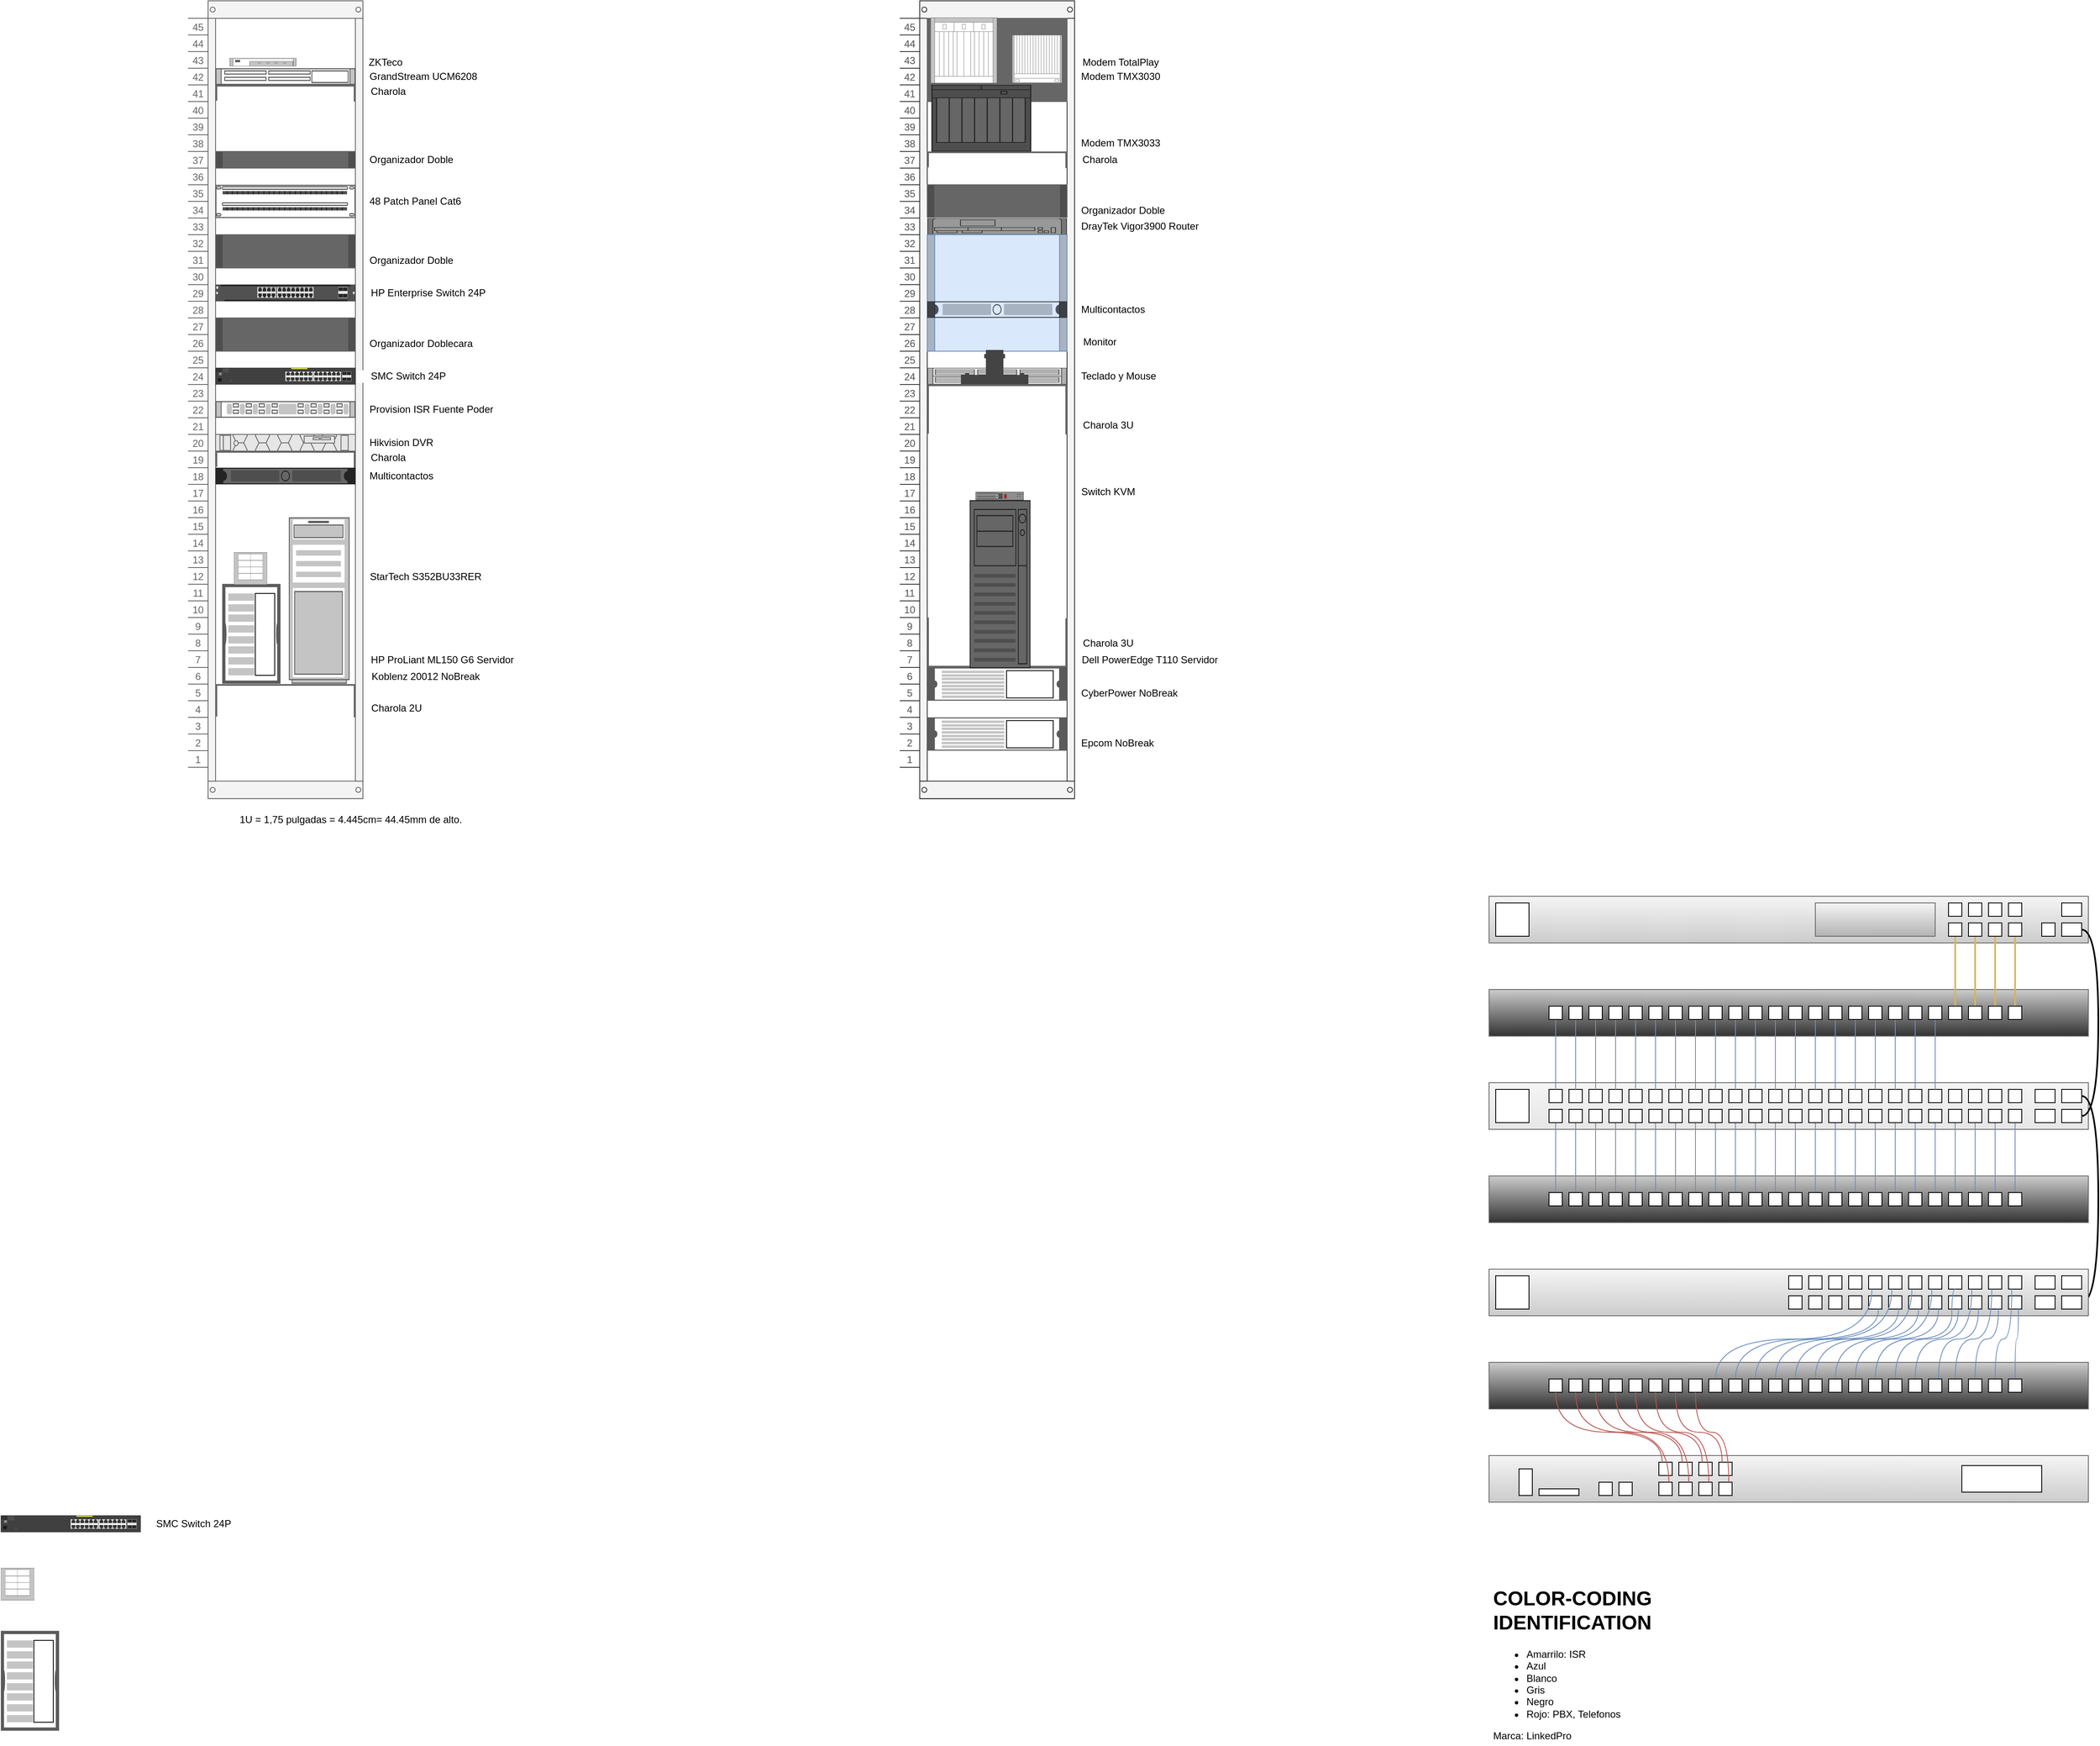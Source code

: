 <mxfile compressed="true" version="16.0.2" type="github"><diagram id="v9rmgmOoL0uP1Ng-xnF_" name="Page-1"><mxGraphModel dx="1426" dy="794" grid="1" gridSize="8" guides="1" tooltips="1" connect="1" arrows="1" fold="1" page="1" pageScale="1" pageWidth="850" pageHeight="1100" math="0" shadow="0"><root><mxCell id="0"/><mxCell id="1" parent="0"/><mxCell id="mun8mG4oLITxnTEhqOtp-346" value="" style="rounded=0;whiteSpace=wrap;html=1;fillColor=#f5f5f5;strokeColor=#666666;gradientColor=#CCCCCC;" parent="1" vertex="1"><mxGeometry x="1788" y="1156" width="720" height="56" as="geometry"/></mxCell><mxCell id="mun8mG4oLITxnTEhqOtp-243" value="" style="rounded=0;whiteSpace=wrap;html=1;fillColor=#CCCCCC;strokeColor=#666666;gradientColor=#333333;" parent="1" vertex="1"><mxGeometry x="1788" y="1492" width="720" height="56" as="geometry"/></mxCell><mxCell id="mun8mG4oLITxnTEhqOtp-187" value="" style="rounded=0;whiteSpace=wrap;html=1;fillColor=#f5f5f5;strokeColor=#666666;gradientColor=#E6E6E6;" parent="1" vertex="1"><mxGeometry x="1788" y="1380" width="720" height="56" as="geometry"/></mxCell><mxCell id="Zz94JEYRm8EqsESao2XX-5" value="" style="strokeColor=#666666;html=1;verticalLabelPosition=bottom;labelBackgroundColor=#ffffff;verticalAlign=bottom;outlineConnect=0;shadow=0;dashed=0;shape=mxgraph.rackGeneral.container;fillColor2=#f4f4f4;container=1;collapsible=0;childLayout=rack;allowGaps=1;marginLeft=33;marginRight=9;marginTop=21;marginBottom=22;textColor=#666666;numDisp=ascend;" parent="1" vertex="1"><mxGeometry x="225" y="80" width="210" height="958.6" as="geometry"/></mxCell><mxCell id="Zz94JEYRm8EqsESao2XX-45" value="GrandStream UCM6208" style="shape=mxgraph.rack.cisco.cisco_nexus_5548p_switch;html=1;labelPosition=right;align=left;spacingLeft=15;dashed=0;shadow=0;fillColor=#ffffff;labelBackgroundColor=#ffffff;strokeColor=#000000;" parent="Zz94JEYRm8EqsESao2XX-5" vertex="1"><mxGeometry x="33" y="81" width="168" height="20" as="geometry"/></mxCell><mxCell id="Zz94JEYRm8EqsESao2XX-61" value="" style="strokeColor=#666666;html=1;labelPosition=left;align=right;spacingLeft=15;shadow=0;dashed=0;outlineConnect=0;shape=mxgraph.rackGeneral.shelf;container=1;collapsible=0;labelBackgroundColor=#ffffff;rotation=-180;verticalLabelPosition=middle;verticalAlign=middle;horizontal=1;" parent="Zz94JEYRm8EqsESao2XX-5" vertex="1"><mxGeometry x="33" y="101" width="168" height="20" as="geometry"/></mxCell><mxCell id="Zz94JEYRm8EqsESao2XX-62" value="Organizador Doble" style="strokeColor=#666666;html=1;labelPosition=right;align=left;spacingLeft=15;shadow=0;dashed=0;outlineConnect=0;shape=mxgraph.rackGeneral.plate;labelBackgroundColor=none;fillColor=#666666;" parent="Zz94JEYRm8EqsESao2XX-5" vertex="1"><mxGeometry x="33" y="181" width="168" height="20" as="geometry"/></mxCell><mxCell id="Zz94JEYRm8EqsESao2XX-44" value="48 Patch Panel Cat6" style="strokeColor=#666666;html=1;labelPosition=right;align=left;spacingLeft=15;shadow=0;dashed=0;outlineConnect=0;shape=mxgraph.rack.general.cat5e_enhanced_patch_panel_48_ports;labelBackgroundColor=#ffffff;" parent="Zz94JEYRm8EqsESao2XX-5" vertex="1"><mxGeometry x="33" y="221" width="168" height="40" as="geometry"/></mxCell><mxCell id="Zz94JEYRm8EqsESao2XX-42" value="Organizador Doble" style="strokeColor=#666666;html=1;labelPosition=right;align=left;spacingLeft=15;shadow=0;dashed=0;outlineConnect=0;shape=mxgraph.rackGeneral.plate;labelBackgroundColor=#ffffff;verticalAlign=bottom;fillColor=#666666;" parent="Zz94JEYRm8EqsESao2XX-5" vertex="1"><mxGeometry x="33" y="281" width="168" height="40" as="geometry"/></mxCell><mxCell id="Zz94JEYRm8EqsESao2XX-64" value="&lt;span style=&quot;white-space: pre&quot;&gt;&lt;span style=&quot;white-space: pre&quot;&gt;     &lt;/span&gt;&lt;/span&gt;HP Enterprise Switch 24P" style="html=1;verticalLabelPosition=middle;verticalAlign=middle;outlineConnect=0;shadow=0;dashed=0;shape=mxgraph.rack.hpe_aruba.switches.r0x42a_aruba_6400_24p_10gt_4sfp56_module;labelBackgroundColor=none;strokeColor=#000000;labelPosition=right;align=left;" parent="Zz94JEYRm8EqsESao2XX-5" vertex="1"><mxGeometry x="33" y="341" width="168" height="20" as="geometry"/></mxCell><mxCell id="Zz94JEYRm8EqsESao2XX-65" value="Organizador Doblecara" style="strokeColor=#666666;html=1;labelPosition=right;align=left;spacingLeft=15;shadow=0;dashed=0;outlineConnect=0;shape=mxgraph.rackGeneral.plate;labelBackgroundColor=#ffffff;verticalAlign=bottom;fillColor=#666666;" parent="Zz94JEYRm8EqsESao2XX-5" vertex="1"><mxGeometry x="33" y="381" width="168" height="40" as="geometry"/></mxCell><mxCell id="Zz94JEYRm8EqsESao2XX-41" value="&amp;nbsp; &amp;nbsp; &amp;nbsp;SMC Switch 24P" style="html=1;verticalLabelPosition=middle;verticalAlign=middle;outlineConnect=0;shadow=0;dashed=0;shape=mxgraph.rack.hpe_aruba.switches.j9773a_2530_24g_poeplus_switch;labelBackgroundColor=#ffffff;strokeColor=#000000;labelPosition=right;align=left;horizontal=1;" parent="Zz94JEYRm8EqsESao2XX-5" vertex="1"><mxGeometry x="33" y="441" width="168" height="20" as="geometry"/></mxCell><mxCell id="Zz94JEYRm8EqsESao2XX-37" value="&lt;div&gt;Provision ISR Fuente Poder&lt;/div&gt;" style="shape=mxgraph.rack.cisco.cisco_nexus_3016_switch;html=1;labelPosition=right;align=left;spacingLeft=15;dashed=0;shadow=0;fillColor=#ffffff;labelBackgroundColor=#ffffff;strokeColor=#000000;" parent="Zz94JEYRm8EqsESao2XX-5" vertex="1"><mxGeometry x="33" y="481" width="168" height="20" as="geometry"/></mxCell><mxCell id="Zz94JEYRm8EqsESao2XX-36" value="Hikvision DVR" style="strokeColor=#666666;html=1;labelPosition=right;align=left;spacingLeft=15;shadow=0;dashed=0;outlineConnect=0;shape=mxgraph.rack.dell.poweredge_r440;labelBackgroundColor=#ffffff;fillColor=#E6E6E6;" parent="Zz94JEYRm8EqsESao2XX-5" vertex="1"><mxGeometry x="33" y="521" width="168" height="20" as="geometry"/></mxCell><mxCell id="di3vM8zQVPDQsbRczGnq-1" value="" style="strokeColor=#666666;html=1;labelPosition=left;align=right;spacingLeft=15;shadow=0;dashed=0;outlineConnect=0;shape=mxgraph.rackGeneral.shelf;container=1;collapsible=0;labelBackgroundColor=#ffffff;rotation=-180;verticalLabelPosition=middle;verticalAlign=middle;" parent="Zz94JEYRm8EqsESao2XX-5" vertex="1"><mxGeometry x="33" y="541" width="168" height="20" as="geometry"/></mxCell><mxCell id="di3vM8zQVPDQsbRczGnq-3" value="Multicontactos" style="strokeColor=#666666;html=1;labelPosition=right;align=left;spacingLeft=15;shadow=0;dashed=0;outlineConnect=0;shape=mxgraph.rack.general.1u_rack_server;fillColor=#666666;" parent="Zz94JEYRm8EqsESao2XX-5" vertex="1"><mxGeometry x="33" y="561" width="168" height="20" as="geometry"/></mxCell><mxCell id="di3vM8zQVPDQsbRczGnq-4" value="" style="strokeColor=#666666;html=1;labelPosition=right;align=left;spacingLeft=15;shadow=0;dashed=0;outlineConnect=0;shape=mxgraph.rackGeneral.shelf;container=1;collapsible=0;fillColor=none;rotation=-180;" parent="Zz94JEYRm8EqsESao2XX-5" vertex="1"><mxGeometry x="33" y="821" width="168" height="40" as="geometry"/></mxCell><mxCell id="Zz94JEYRm8EqsESao2XX-9" value="&lt;blockquote style=&quot;margin: 0 0 0 40px ; border: none ; padding: 0px&quot;&gt;&lt;blockquote style=&quot;margin: 0 0 0 40px ; border: none ; padding: 0px&quot;&gt;&lt;blockquote style=&quot;margin: 0 0 0 40px ; border: none ; padding: 0px&quot;&gt;&lt;blockquote style=&quot;margin: 0 0 0 40px ; border: none ; padding: 0px&quot;&gt;&lt;br&gt;&lt;/blockquote&gt;&lt;/blockquote&gt;&lt;/blockquote&gt;&lt;/blockquote&gt;" style="shape=mxgraph.rack.apc.apc_smart_ups_1000-3000_va_2u;html=1;labelPosition=right;align=left;spacingLeft=15;dashed=0;shadow=0;fillColor=#ffffff;" parent="1" vertex="1"><mxGeometry x="266" y="780.6" width="70" height="120" as="geometry"/></mxCell><mxCell id="Zz94JEYRm8EqsESao2XX-12" value="&lt;div&gt;1U = 1,75 pulgadas = 4.445cm= 44.45mm de alto.&lt;/div&gt;" style="text;whiteSpace=wrap;html=1;" parent="1" vertex="1"><mxGeometry x="285" y="1050" width="280" height="30" as="geometry"/></mxCell><mxCell id="Zz94JEYRm8EqsESao2XX-30" value="" style="strokeColor=#666666;html=1;verticalLabelPosition=middle;labelBackgroundColor=#ffffff;verticalAlign=middle;outlineConnect=0;shadow=0;dashed=0;shape=mxgraph.rack.general.server_1;labelPosition=right;align=left;" parent="1" vertex="1"><mxGeometry x="346" y="700.6" width="73" height="200" as="geometry"/></mxCell><mxCell id="Zz94JEYRm8EqsESao2XX-35" value="" style="shape=mxgraph.rack.hp.hp_bladesystem_c3000_enclosure;html=1;labelPosition=right;align=left;spacingLeft=15;dashed=0;shadow=0;fillColor=#ffffff;labelBackgroundColor=#ffffff;strokeColor=#000000;" parent="1" vertex="1"><mxGeometry x="280" y="742.6" width="40" height="39" as="geometry"/></mxCell><mxCell id="Zz94JEYRm8EqsESao2XX-46" value="&lt;span style=&quot;white-space: pre&quot;&gt;&#9;&lt;/span&gt;&lt;span style=&quot;white-space: pre&quot;&gt;&#9;&lt;/span&gt;&amp;nbsp; &amp;nbsp; &amp;nbsp;ZKTeco" style="strokeColor=#666666;html=1;labelPosition=right;align=left;spacingLeft=15;shadow=0;dashed=0;outlineConnect=0;shape=mxgraph.rack.general.hub;labelBackgroundColor=none;" parent="1" vertex="1"><mxGeometry x="275" y="148.6" width="80" height="10" as="geometry"/></mxCell><mxCell id="Zz94JEYRm8EqsESao2XX-47" value="" style="html=1;verticalLabelPosition=bottom;labelBackgroundColor=#ffffff;verticalAlign=top;outlineConnect=0;shadow=0;dashed=0;shape=mxgraph.rackGeneral.container;fillColor2=#f4f4f4;container=1;collapsible=0;childLayout=rack;allowGaps=1;marginLeft=33;marginRight=9;marginTop=21;marginBottom=22;textColor=#666666;numDisp=ascend;strokeColor=#333333;" parent="1" vertex="1"><mxGeometry x="1080" y="80" width="210" height="958.6" as="geometry"/></mxCell><mxCell id="di3vM8zQVPDQsbRczGnq-45" value="" style="strokeColor=#666666;html=1;labelPosition=right;align=left;spacingLeft=15;shadow=0;dashed=0;outlineConnect=0;shape=mxgraph.rackGeneral.horRoutingBank;labelBackgroundColor=#666666;fillColor=#666666;" parent="Zz94JEYRm8EqsESao2XX-47" vertex="1"><mxGeometry x="33" y="21" width="168" height="100" as="geometry"/></mxCell><mxCell id="di3vM8zQVPDQsbRczGnq-46" value="" style="strokeColor=#666666;html=1;labelPosition=left;align=right;spacingLeft=15;shadow=0;dashed=0;outlineConnect=0;shape=mxgraph.rackGeneral.shelf;container=1;collapsible=0;labelBackgroundColor=#ffffff;rotation=-180;verticalLabelPosition=middle;verticalAlign=middle;horizontal=1;" parent="Zz94JEYRm8EqsESao2XX-47" vertex="1"><mxGeometry x="33" y="181" width="168" height="777.6" as="geometry"/></mxCell><mxCell id="opTMKkHMiem3TNJ_Twdz-6" value="" style="shape=mxgraph.rack.cisco.cisco_ons_15310-ma_sdh_multiservice_platform;html=1;labelPosition=right;align=left;spacingLeft=15;dashed=0;shadow=0;labelBackgroundColor=#666666;fillColor=#666666;" parent="di3vM8zQVPDQsbRczGnq-46" vertex="1"><mxGeometry x="5" y="-80" width="120" height="80" as="geometry"/></mxCell><mxCell id="opTMKkHMiem3TNJ_Twdz-7" value="" style="html=1;verticalLabelPosition=bottom;labelBackgroundColor=#ffffff;verticalAlign=top;outlineConnect=0;shadow=0;dashed=0;shape=mxgraph.rackGeneral.container;fillColor2=#f4f4f4;container=1;collapsible=0;childLayout=rack;allowGaps=1;marginLeft=33;marginRight=9;marginTop=21;marginBottom=22;textColor=#666666;numDisp=ascend;strokeColor=#333333;" parent="di3vM8zQVPDQsbRczGnq-46" vertex="1"><mxGeometry x="-33" y="-181" width="210" height="958.6" as="geometry"/></mxCell><mxCell id="opTMKkHMiem3TNJ_Twdz-8" value="" style="strokeColor=#666666;html=1;labelPosition=right;align=left;spacingLeft=15;shadow=0;dashed=0;outlineConnect=0;shape=mxgraph.rackGeneral.horRoutingBank;labelBackgroundColor=#666666;fillColor=#666666;" parent="opTMKkHMiem3TNJ_Twdz-7" vertex="1"><mxGeometry x="33" y="21" width="168" height="100" as="geometry"/></mxCell><mxCell id="opTMKkHMiem3TNJ_Twdz-9" value="" style="strokeColor=#666666;html=1;labelPosition=left;align=right;spacingLeft=15;shadow=0;dashed=0;outlineConnect=0;shape=mxgraph.rackGeneral.shelf;container=1;collapsible=0;labelBackgroundColor=#ffffff;rotation=-180;verticalLabelPosition=middle;verticalAlign=middle;horizontal=1;" parent="opTMKkHMiem3TNJ_Twdz-7" vertex="1"><mxGeometry x="33" y="181" width="168" height="20" as="geometry"/></mxCell><mxCell id="opTMKkHMiem3TNJ_Twdz-10" value="Organizador Doble" style="strokeColor=#666666;html=1;labelPosition=right;align=left;spacingLeft=15;shadow=0;dashed=0;outlineConnect=0;shape=mxgraph.rackGeneral.plate;labelBackgroundColor=#ffffff;verticalAlign=bottom;fillColor=#666666;" parent="opTMKkHMiem3TNJ_Twdz-7" vertex="1"><mxGeometry x="33" y="221" width="168" height="40" as="geometry"/></mxCell><mxCell id="opTMKkHMiem3TNJ_Twdz-11" value="DrayTek Vigor3900 Router" style="shape=mxgraph.rack.cisco.cisco_1941_series_integrated_services_router;html=1;labelPosition=right;align=left;spacingLeft=15;dashed=0;shadow=0;labelBackgroundColor=none;fillColor=#999999;strokeColor=#FFFFFF;" parent="opTMKkHMiem3TNJ_Twdz-7" vertex="1"><mxGeometry x="33" y="261" width="168" height="20" as="geometry"/></mxCell><mxCell id="opTMKkHMiem3TNJ_Twdz-12" value="" style="html=1;labelPosition=right;align=left;spacingLeft=15;shadow=0;dashed=0;outlineConnect=0;shape=mxgraph.rackGeneral.plate;labelBackgroundColor=none;fillColor=#dae8fc;strokeColor=#6c8ebf;" parent="opTMKkHMiem3TNJ_Twdz-7" vertex="1"><mxGeometry x="33" y="281" width="168" height="140" as="geometry"/></mxCell><mxCell id="opTMKkHMiem3TNJ_Twdz-13" value="Teclado y Mouse" style="shape=mxgraph.rack.cisco.cisco_ucs_6296up_fabric_interconnect;html=1;labelPosition=right;align=left;spacingLeft=15;dashed=0;shadow=0;labelBackgroundColor=none;strokeColor=#333333;fillColor=#E6E6E6;" parent="opTMKkHMiem3TNJ_Twdz-7" vertex="1"><mxGeometry x="33" y="441" width="168" height="20" as="geometry"/></mxCell><mxCell id="opTMKkHMiem3TNJ_Twdz-14" value="" style="strokeColor=#666666;html=1;labelPosition=left;align=right;spacingLeft=15;shadow=0;dashed=0;outlineConnect=0;shape=mxgraph.rackGeneral.shelf;container=1;collapsible=0;labelBackgroundColor=#ffffff;rotation=-180;verticalLabelPosition=middle;verticalAlign=middle;horizontal=1;" parent="opTMKkHMiem3TNJ_Twdz-7" vertex="1"><mxGeometry x="33" y="461" width="168" height="60" as="geometry"/></mxCell><mxCell id="opTMKkHMiem3TNJ_Twdz-15" value="" style="strokeColor=#666666;html=1;labelPosition=right;align=left;spacingLeft=15;shadow=0;dashed=0;outlineConnect=0;shape=mxgraph.rackGeneral.shelf;container=1;collapsible=0;fillColor=none;" parent="opTMKkHMiem3TNJ_Twdz-7" vertex="1"><mxGeometry x="33" y="741" width="168" height="60" as="geometry"/></mxCell><mxCell id="opTMKkHMiem3TNJ_Twdz-16" value="CyberPower NoBreak" style="shape=mxgraph.rack.apc.apc_smart_ups_1000-3000_va_2u;html=1;labelPosition=right;align=left;spacingLeft=15;dashed=0;shadow=0;fillColor=#ffffff;verticalAlign=bottom;" parent="opTMKkHMiem3TNJ_Twdz-7" vertex="1"><mxGeometry x="33" y="801" width="168" height="40" as="geometry"/></mxCell><mxCell id="opTMKkHMiem3TNJ_Twdz-17" value="Epcom NoBreak" style="shape=mxgraph.rack.apc.apc_smart_ups_1000-3000_va_2u;html=1;labelPosition=right;align=left;spacingLeft=15;dashed=0;shadow=0;fillColor=#ffffff;verticalAlign=bottom;" parent="opTMKkHMiem3TNJ_Twdz-7" vertex="1"><mxGeometry x="33" y="861" width="168" height="40" as="geometry"/></mxCell><mxCell id="di3vM8zQVPDQsbRczGnq-8" value="Charola" style="text;html=1;align=center;verticalAlign=middle;resizable=0;points=[];autosize=1;" parent="1" vertex="1"><mxGeometry x="435" y="178.6" width="60" height="20" as="geometry"/></mxCell><mxCell id="di3vM8zQVPDQsbRczGnq-9" value="Charola" style="text;html=1;align=center;verticalAlign=middle;resizable=0;points=[];autosize=1;" parent="1" vertex="1"><mxGeometry x="435" y="618.6" width="60" height="20" as="geometry"/></mxCell><mxCell id="di3vM8zQVPDQsbRczGnq-10" value="Charola 2U" style="text;html=1;align=center;verticalAlign=middle;resizable=0;points=[];autosize=1;" parent="1" vertex="1"><mxGeometry x="435" y="920.0" width="80" height="20" as="geometry"/></mxCell><mxCell id="di3vM8zQVPDQsbRczGnq-11" value="HP ProLiant ML150 G6 Servidor" style="text;html=1;align=center;verticalAlign=middle;resizable=0;points=[];autosize=1;" parent="1" vertex="1"><mxGeometry x="435" y="862.0" width="190" height="20" as="geometry"/></mxCell><mxCell id="di3vM8zQVPDQsbRczGnq-12" value="Koblenz 20012 NoBreak" style="text;html=1;align=center;verticalAlign=middle;resizable=0;points=[];autosize=1;" parent="1" vertex="1"><mxGeometry x="435" y="882.0" width="150" height="20" as="geometry"/></mxCell><mxCell id="di3vM8zQVPDQsbRczGnq-13" value="&lt;span style=&quot;text-align: left ; background-color: rgb(255 , 255 , 255)&quot;&gt;StarTech S352BU33RER&lt;/span&gt;" style="text;html=1;align=center;verticalAlign=middle;resizable=0;points=[];autosize=1;" parent="1" vertex="1"><mxGeometry x="435" y="761.6" width="150" height="20" as="geometry"/></mxCell><mxCell id="di3vM8zQVPDQsbRczGnq-42" value="Charola 3U" style="text;html=1;align=center;verticalAlign=middle;resizable=0;points=[];autosize=1;" parent="1" vertex="1"><mxGeometry x="1290" y="842" width="80" height="20" as="geometry"/></mxCell><mxCell id="di3vM8zQVPDQsbRczGnq-43" value="" style="strokeColor=#666666;html=1;verticalLabelPosition=bottom;labelBackgroundColor=#666666;verticalAlign=top;outlineConnect=0;shadow=0;dashed=0;shape=mxgraph.rack.general.server_2;fillColor=#666666;" parent="1" vertex="1"><mxGeometry x="1164" y="680" width="73" height="202" as="geometry"/></mxCell><mxCell id="di3vM8zQVPDQsbRczGnq-44" value="Dell PowerEdge T110 Servidor" style="text;html=1;align=center;verticalAlign=middle;resizable=0;points=[];autosize=1;" parent="1" vertex="1"><mxGeometry x="1290" y="862" width="180" height="20" as="geometry"/></mxCell><mxCell id="di3vM8zQVPDQsbRczGnq-48" value="" style="shape=mxgraph.rack.cisco.cisco_ons_15600_multiservice_switching_platform;html=1;labelPosition=right;align=left;spacingLeft=15;dashed=0;shadow=0;fillColor=#ffffff;labelBackgroundColor=#666666;" parent="1" vertex="1"><mxGeometry x="1117" y="100" width="80" height="79" as="geometry"/></mxCell><mxCell id="di3vM8zQVPDQsbRczGnq-49" value="" style="shape=mxgraph.rack.cisco.cisco_ons_15454_sonet-sdh_multiservice_provisioning_platform;html=1;labelPosition=right;align=left;spacingLeft=15;dashed=0;shadow=0;fillColor=#ffffff;labelBackgroundColor=#666666;" parent="1" vertex="1"><mxGeometry x="1215" y="121" width="60" height="57.6" as="geometry"/></mxCell><mxCell id="di3vM8zQVPDQsbRczGnq-50" value="" style="shape=mxgraph.rack.cisco.cisco_ons_15310-ma_sdh_multiservice_platform;html=1;labelPosition=right;align=left;spacingLeft=15;dashed=0;shadow=0;labelBackgroundColor=#666666;fillColor=#666666;" parent="1" vertex="1"><mxGeometry x="1118" y="181" width="120" height="80" as="geometry"/></mxCell><mxCell id="di3vM8zQVPDQsbRczGnq-51" value="Modem TMX3033" style="text;html=1;align=center;verticalAlign=middle;resizable=0;points=[];autosize=1;" parent="1" vertex="1"><mxGeometry x="1290" y="241" width="110" height="20" as="geometry"/></mxCell><mxCell id="di3vM8zQVPDQsbRczGnq-52" value="Modem TMX3030" style="text;html=1;align=center;verticalAlign=middle;resizable=0;points=[];autosize=1;" parent="1" vertex="1"><mxGeometry x="1290" y="161" width="110" height="20" as="geometry"/></mxCell><mxCell id="di3vM8zQVPDQsbRczGnq-53" value="Modem TotalPlay" style="text;html=1;align=center;verticalAlign=middle;resizable=0;points=[];autosize=1;" parent="1" vertex="1"><mxGeometry x="1290" y="143.6" width="110" height="20" as="geometry"/></mxCell><mxCell id="di3vM8zQVPDQsbRczGnq-54" value="Charola" style="text;html=1;align=center;verticalAlign=middle;resizable=0;points=[];autosize=1;" parent="1" vertex="1"><mxGeometry x="1290" y="261" width="60" height="20" as="geometry"/></mxCell><mxCell id="di3vM8zQVPDQsbRczGnq-58" value="" style="shape=mxgraph.rackGeneral.cabinetLeg;html=1;shadow=0;dashed=0;fillColor=#444444;strokeColor=#444444;verticalLabelPosition=bottom;labelBackgroundColor=#ffffff;verticalAlign=top;" parent="1" vertex="1"><mxGeometry x="1154" y="500" width="40" height="40" as="geometry"/></mxCell><mxCell id="di3vM8zQVPDQsbRczGnq-59" value="" style="shape=mxgraph.rackGeneral.cabinetLeg;html=1;shadow=0;dashed=0;fillColor=#444444;strokeColor=#444444;verticalLabelPosition=bottom;labelBackgroundColor=#ffffff;verticalAlign=top;flipH=1;" parent="1" vertex="1"><mxGeometry x="1194" y="500" width="40" height="40" as="geometry"/></mxCell><mxCell id="di3vM8zQVPDQsbRczGnq-62" value="Charola 3U" style="text;html=1;align=center;verticalAlign=middle;resizable=0;points=[];autosize=1;" parent="1" vertex="1"><mxGeometry x="1290" y="580" width="80" height="20" as="geometry"/></mxCell><mxCell id="di3vM8zQVPDQsbRczGnq-63" value="Monitor" style="text;html=1;align=center;verticalAlign=middle;resizable=0;points=[];autosize=1;" parent="1" vertex="1"><mxGeometry x="1290" y="480" width="60" height="20" as="geometry"/></mxCell><mxCell id="di3vM8zQVPDQsbRczGnq-66" value="" style="strokeColor=#666666;html=1;labelPosition=right;align=left;spacingLeft=15;shadow=0;dashed=0;outlineConnect=0;shape=mxgraph.rack.f5.arx_500;labelBackgroundColor=none;fillColor=#E6E6E6;gradientColor=none;" parent="1" vertex="1"><mxGeometry x="1171" y="670" width="58" height="10" as="geometry"/></mxCell><mxCell id="di3vM8zQVPDQsbRczGnq-67" value="Switch KVM" style="text;html=1;align=center;verticalAlign=middle;resizable=0;points=[];autosize=1;" parent="1" vertex="1"><mxGeometry x="1290" y="660" width="80" height="20" as="geometry"/></mxCell><mxCell id="di3vM8zQVPDQsbRczGnq-68" value="Multicontactos" style="strokeColor=#666666;html=1;labelPosition=right;align=left;spacingLeft=15;shadow=0;dashed=0;outlineConnect=0;shape=mxgraph.rack.general.1u_rack_server;fillColor=none;" parent="1" vertex="1"><mxGeometry x="1113" y="441" width="168" height="20" as="geometry"/></mxCell><mxCell id="di3vM8zQVPDQsbRczGnq-83" value="&lt;blockquote style=&quot;margin: 0 0 0 40px ; border: none ; padding: 0px&quot;&gt;&lt;blockquote style=&quot;margin: 0 0 0 40px ; border: none ; padding: 0px&quot;&gt;&lt;blockquote style=&quot;margin: 0 0 0 40px ; border: none ; padding: 0px&quot;&gt;&lt;blockquote style=&quot;margin: 0 0 0 40px ; border: none ; padding: 0px&quot;&gt;&lt;br&gt;&lt;/blockquote&gt;&lt;/blockquote&gt;&lt;/blockquote&gt;&lt;/blockquote&gt;" style="shape=mxgraph.rack.apc.apc_smart_ups_1000-3000_va_2u;html=1;labelPosition=right;align=left;spacingLeft=15;dashed=0;shadow=0;fillColor=#ffffff;" parent="1" vertex="1"><mxGeometry y="2038.6" width="70" height="120" as="geometry"/></mxCell><mxCell id="di3vM8zQVPDQsbRczGnq-85" value="" style="shape=mxgraph.rack.hp.hp_bladesystem_c3000_enclosure;html=1;labelPosition=right;align=left;spacingLeft=15;dashed=0;shadow=0;fillColor=#ffffff;labelBackgroundColor=#ffffff;strokeColor=#000000;" parent="1" vertex="1"><mxGeometry y="1963" width="40" height="39" as="geometry"/></mxCell><mxCell id="di3vM8zQVPDQsbRczGnq-77" value="&amp;nbsp; &amp;nbsp; &amp;nbsp;SMC Switch 24P" style="html=1;verticalLabelPosition=middle;verticalAlign=middle;outlineConnect=0;shadow=0;dashed=0;shape=mxgraph.rack.hpe_aruba.switches.j9773a_2530_24g_poeplus_switch;labelBackgroundColor=#ffffff;strokeColor=#000000;labelPosition=right;align=left;horizontal=1;" parent="1" vertex="1"><mxGeometry y="1900" width="168" height="20" as="geometry"/></mxCell><mxCell id="mun8mG4oLITxnTEhqOtp-297" style="rounded=0;orthogonalLoop=1;jettySize=auto;html=1;exitX=0.5;exitY=1;exitDx=0;exitDy=0;entryX=0.5;entryY=0;entryDx=0;entryDy=0;fillColor=#dae8fc;strokeColor=#6c8ebf;strokeWidth=1;endArrow=none;endFill=0;" parent="1" source="mun8mG4oLITxnTEhqOtp-133" target="mun8mG4oLITxnTEhqOtp-268" edge="1"><mxGeometry relative="1" as="geometry"/></mxCell><mxCell id="mun8mG4oLITxnTEhqOtp-133" value="" style="whiteSpace=wrap;html=1;aspect=fixed;" parent="1" vertex="1"><mxGeometry x="1860" y="1412" width="16" height="16" as="geometry"/></mxCell><mxCell id="mun8mG4oLITxnTEhqOtp-298" style="edgeStyle=orthogonalEdgeStyle;rounded=0;orthogonalLoop=1;jettySize=auto;html=1;exitX=0.5;exitY=1;exitDx=0;exitDy=0;entryX=0.5;entryY=0;entryDx=0;entryDy=0;endArrow=none;endFill=0;strokeWidth=1;fillColor=#dae8fc;strokeColor=#6c8ebf;" parent="1" source="mun8mG4oLITxnTEhqOtp-134" target="mun8mG4oLITxnTEhqOtp-269" edge="1"><mxGeometry relative="1" as="geometry"/></mxCell><mxCell id="mun8mG4oLITxnTEhqOtp-134" value="" style="whiteSpace=wrap;html=1;aspect=fixed;" parent="1" vertex="1"><mxGeometry x="1884" y="1412" width="16" height="16" as="geometry"/></mxCell><mxCell id="mun8mG4oLITxnTEhqOtp-299" style="edgeStyle=orthogonalEdgeStyle;rounded=0;orthogonalLoop=1;jettySize=auto;html=1;exitX=0.5;exitY=1;exitDx=0;exitDy=0;entryX=0.5;entryY=0;entryDx=0;entryDy=0;endArrow=none;endFill=0;strokeWidth=1;fillColor=#dae8fc;strokeColor=#6c8ebf;" parent="1" source="mun8mG4oLITxnTEhqOtp-136" target="mun8mG4oLITxnTEhqOtp-270" edge="1"><mxGeometry relative="1" as="geometry"/></mxCell><mxCell id="mun8mG4oLITxnTEhqOtp-136" value="" style="whiteSpace=wrap;html=1;aspect=fixed;" parent="1" vertex="1"><mxGeometry x="1908" y="1412" width="16" height="16" as="geometry"/></mxCell><mxCell id="mun8mG4oLITxnTEhqOtp-300" style="edgeStyle=orthogonalEdgeStyle;rounded=0;orthogonalLoop=1;jettySize=auto;html=1;exitX=0.5;exitY=1;exitDx=0;exitDy=0;entryX=0.5;entryY=0;entryDx=0;entryDy=0;endArrow=none;endFill=0;strokeWidth=1;fillColor=#dae8fc;strokeColor=#6c8ebf;" parent="1" source="mun8mG4oLITxnTEhqOtp-137" target="mun8mG4oLITxnTEhqOtp-271" edge="1"><mxGeometry relative="1" as="geometry"/></mxCell><mxCell id="mun8mG4oLITxnTEhqOtp-137" value="" style="whiteSpace=wrap;html=1;aspect=fixed;" parent="1" vertex="1"><mxGeometry x="1932" y="1412" width="16" height="16" as="geometry"/></mxCell><mxCell id="mun8mG4oLITxnTEhqOtp-301" style="edgeStyle=orthogonalEdgeStyle;rounded=0;orthogonalLoop=1;jettySize=auto;html=1;exitX=0.5;exitY=1;exitDx=0;exitDy=0;entryX=0.5;entryY=0;entryDx=0;entryDy=0;endArrow=none;endFill=0;strokeWidth=1;fillColor=#dae8fc;strokeColor=#6c8ebf;" parent="1" source="mun8mG4oLITxnTEhqOtp-138" target="mun8mG4oLITxnTEhqOtp-272" edge="1"><mxGeometry relative="1" as="geometry"/></mxCell><mxCell id="mun8mG4oLITxnTEhqOtp-138" value="" style="whiteSpace=wrap;html=1;aspect=fixed;" parent="1" vertex="1"><mxGeometry x="1956" y="1412" width="16" height="16" as="geometry"/></mxCell><mxCell id="mun8mG4oLITxnTEhqOtp-302" style="edgeStyle=orthogonalEdgeStyle;rounded=0;orthogonalLoop=1;jettySize=auto;html=1;exitX=0.5;exitY=1;exitDx=0;exitDy=0;entryX=0.5;entryY=0;entryDx=0;entryDy=0;endArrow=none;endFill=0;strokeWidth=1;fillColor=#dae8fc;strokeColor=#6c8ebf;" parent="1" source="mun8mG4oLITxnTEhqOtp-139" target="mun8mG4oLITxnTEhqOtp-273" edge="1"><mxGeometry relative="1" as="geometry"/></mxCell><mxCell id="mun8mG4oLITxnTEhqOtp-139" value="" style="whiteSpace=wrap;html=1;aspect=fixed;" parent="1" vertex="1"><mxGeometry x="1980" y="1412" width="16" height="16" as="geometry"/></mxCell><mxCell id="mun8mG4oLITxnTEhqOtp-303" style="edgeStyle=orthogonalEdgeStyle;rounded=0;orthogonalLoop=1;jettySize=auto;html=1;exitX=0.5;exitY=1;exitDx=0;exitDy=0;entryX=0.5;entryY=0;entryDx=0;entryDy=0;endArrow=none;endFill=0;strokeWidth=1;fillColor=#dae8fc;strokeColor=#6c8ebf;" parent="1" source="mun8mG4oLITxnTEhqOtp-140" target="mun8mG4oLITxnTEhqOtp-274" edge="1"><mxGeometry relative="1" as="geometry"/></mxCell><mxCell id="mun8mG4oLITxnTEhqOtp-140" value="" style="whiteSpace=wrap;html=1;aspect=fixed;" parent="1" vertex="1"><mxGeometry x="2004" y="1412" width="16" height="16" as="geometry"/></mxCell><mxCell id="mun8mG4oLITxnTEhqOtp-304" style="edgeStyle=orthogonalEdgeStyle;rounded=0;orthogonalLoop=1;jettySize=auto;html=1;exitX=0.5;exitY=1;exitDx=0;exitDy=0;entryX=0.5;entryY=0;entryDx=0;entryDy=0;endArrow=none;endFill=0;strokeWidth=1;fillColor=#dae8fc;strokeColor=#6c8ebf;" parent="1" source="mun8mG4oLITxnTEhqOtp-141" target="mun8mG4oLITxnTEhqOtp-275" edge="1"><mxGeometry relative="1" as="geometry"/></mxCell><mxCell id="mun8mG4oLITxnTEhqOtp-141" value="" style="whiteSpace=wrap;html=1;aspect=fixed;" parent="1" vertex="1"><mxGeometry x="2028" y="1412" width="16" height="16" as="geometry"/></mxCell><mxCell id="mun8mG4oLITxnTEhqOtp-305" style="edgeStyle=orthogonalEdgeStyle;rounded=0;orthogonalLoop=1;jettySize=auto;html=1;entryX=0.5;entryY=0;entryDx=0;entryDy=0;endArrow=none;endFill=0;strokeWidth=1;fillColor=#dae8fc;strokeColor=#6c8ebf;" parent="1" source="mun8mG4oLITxnTEhqOtp-142" target="mun8mG4oLITxnTEhqOtp-276" edge="1"><mxGeometry relative="1" as="geometry"/></mxCell><mxCell id="mun8mG4oLITxnTEhqOtp-142" value="" style="whiteSpace=wrap;html=1;aspect=fixed;" parent="1" vertex="1"><mxGeometry x="2052" y="1412" width="16" height="16" as="geometry"/></mxCell><mxCell id="mun8mG4oLITxnTEhqOtp-306" style="edgeStyle=orthogonalEdgeStyle;rounded=0;orthogonalLoop=1;jettySize=auto;html=1;entryX=0.5;entryY=0;entryDx=0;entryDy=0;endArrow=none;endFill=0;strokeWidth=1;fillColor=#dae8fc;strokeColor=#6c8ebf;" parent="1" source="mun8mG4oLITxnTEhqOtp-143" target="mun8mG4oLITxnTEhqOtp-277" edge="1"><mxGeometry relative="1" as="geometry"/></mxCell><mxCell id="mun8mG4oLITxnTEhqOtp-143" value="" style="whiteSpace=wrap;html=1;aspect=fixed;" parent="1" vertex="1"><mxGeometry x="2076" y="1412" width="16" height="16" as="geometry"/></mxCell><mxCell id="mun8mG4oLITxnTEhqOtp-307" style="edgeStyle=orthogonalEdgeStyle;rounded=0;orthogonalLoop=1;jettySize=auto;html=1;exitX=0.5;exitY=1;exitDx=0;exitDy=0;entryX=0.5;entryY=0;entryDx=0;entryDy=0;endArrow=none;endFill=0;strokeWidth=1;fillColor=#dae8fc;strokeColor=#6c8ebf;" parent="1" source="mun8mG4oLITxnTEhqOtp-144" target="mun8mG4oLITxnTEhqOtp-278" edge="1"><mxGeometry relative="1" as="geometry"/></mxCell><mxCell id="mun8mG4oLITxnTEhqOtp-144" value="" style="whiteSpace=wrap;html=1;aspect=fixed;" parent="1" vertex="1"><mxGeometry x="2100" y="1412" width="16" height="16" as="geometry"/></mxCell><mxCell id="mun8mG4oLITxnTEhqOtp-308" style="edgeStyle=orthogonalEdgeStyle;rounded=0;orthogonalLoop=1;jettySize=auto;html=1;exitX=0.5;exitY=1;exitDx=0;exitDy=0;entryX=0.5;entryY=0;entryDx=0;entryDy=0;endArrow=none;endFill=0;strokeWidth=1;fillColor=#dae8fc;strokeColor=#6c8ebf;" parent="1" source="mun8mG4oLITxnTEhqOtp-145" target="mun8mG4oLITxnTEhqOtp-279" edge="1"><mxGeometry relative="1" as="geometry"/></mxCell><mxCell id="mun8mG4oLITxnTEhqOtp-145" value="" style="whiteSpace=wrap;html=1;aspect=fixed;" parent="1" vertex="1"><mxGeometry x="2124" y="1412" width="16" height="16" as="geometry"/></mxCell><mxCell id="mun8mG4oLITxnTEhqOtp-309" style="edgeStyle=orthogonalEdgeStyle;rounded=0;orthogonalLoop=1;jettySize=auto;html=1;entryX=0.5;entryY=0;entryDx=0;entryDy=0;endArrow=none;endFill=0;strokeWidth=1;fillColor=#dae8fc;strokeColor=#6c8ebf;" parent="1" source="mun8mG4oLITxnTEhqOtp-146" target="mun8mG4oLITxnTEhqOtp-280" edge="1"><mxGeometry relative="1" as="geometry"/></mxCell><mxCell id="mun8mG4oLITxnTEhqOtp-146" value="" style="whiteSpace=wrap;html=1;aspect=fixed;" parent="1" vertex="1"><mxGeometry x="2148" y="1412" width="16" height="16" as="geometry"/></mxCell><mxCell id="mun8mG4oLITxnTEhqOtp-310" style="edgeStyle=orthogonalEdgeStyle;rounded=0;orthogonalLoop=1;jettySize=auto;html=1;exitX=0.5;exitY=1;exitDx=0;exitDy=0;entryX=0.5;entryY=0;entryDx=0;entryDy=0;endArrow=none;endFill=0;strokeWidth=1;fillColor=#dae8fc;strokeColor=#6c8ebf;" parent="1" source="mun8mG4oLITxnTEhqOtp-147" target="mun8mG4oLITxnTEhqOtp-281" edge="1"><mxGeometry relative="1" as="geometry"/></mxCell><mxCell id="mun8mG4oLITxnTEhqOtp-147" value="" style="whiteSpace=wrap;html=1;aspect=fixed;" parent="1" vertex="1"><mxGeometry x="2172" y="1412" width="16" height="16" as="geometry"/></mxCell><mxCell id="mun8mG4oLITxnTEhqOtp-311" style="edgeStyle=orthogonalEdgeStyle;rounded=0;orthogonalLoop=1;jettySize=auto;html=1;exitX=0.5;exitY=1;exitDx=0;exitDy=0;entryX=0.5;entryY=0;entryDx=0;entryDy=0;endArrow=none;endFill=0;strokeWidth=1;fillColor=#dae8fc;strokeColor=#6c8ebf;" parent="1" source="mun8mG4oLITxnTEhqOtp-148" target="mun8mG4oLITxnTEhqOtp-282" edge="1"><mxGeometry relative="1" as="geometry"/></mxCell><mxCell id="mun8mG4oLITxnTEhqOtp-148" value="" style="whiteSpace=wrap;html=1;aspect=fixed;" parent="1" vertex="1"><mxGeometry x="2196" y="1412" width="16" height="16" as="geometry"/></mxCell><mxCell id="mun8mG4oLITxnTEhqOtp-312" style="edgeStyle=orthogonalEdgeStyle;rounded=0;orthogonalLoop=1;jettySize=auto;html=1;exitX=0.5;exitY=1;exitDx=0;exitDy=0;entryX=0.5;entryY=0;entryDx=0;entryDy=0;endArrow=none;endFill=0;strokeWidth=1;fillColor=#dae8fc;strokeColor=#6c8ebf;" parent="1" source="mun8mG4oLITxnTEhqOtp-149" target="mun8mG4oLITxnTEhqOtp-283" edge="1"><mxGeometry relative="1" as="geometry"/></mxCell><mxCell id="mun8mG4oLITxnTEhqOtp-149" value="" style="whiteSpace=wrap;html=1;aspect=fixed;" parent="1" vertex="1"><mxGeometry x="2220" y="1412" width="16" height="16" as="geometry"/></mxCell><mxCell id="mun8mG4oLITxnTEhqOtp-313" style="edgeStyle=orthogonalEdgeStyle;rounded=0;orthogonalLoop=1;jettySize=auto;html=1;exitX=0.5;exitY=1;exitDx=0;exitDy=0;entryX=0.5;entryY=0;entryDx=0;entryDy=0;endArrow=none;endFill=0;strokeWidth=1;fillColor=#dae8fc;strokeColor=#6c8ebf;" parent="1" source="mun8mG4oLITxnTEhqOtp-150" target="mun8mG4oLITxnTEhqOtp-284" edge="1"><mxGeometry relative="1" as="geometry"/></mxCell><mxCell id="mun8mG4oLITxnTEhqOtp-150" value="" style="whiteSpace=wrap;html=1;aspect=fixed;" parent="1" vertex="1"><mxGeometry x="2244" y="1412" width="16" height="16" as="geometry"/></mxCell><mxCell id="mun8mG4oLITxnTEhqOtp-314" style="edgeStyle=orthogonalEdgeStyle;rounded=0;orthogonalLoop=1;jettySize=auto;html=1;exitX=0.5;exitY=1;exitDx=0;exitDy=0;entryX=0.5;entryY=0;entryDx=0;entryDy=0;endArrow=none;endFill=0;strokeWidth=1;fillColor=#dae8fc;strokeColor=#6c8ebf;" parent="1" source="mun8mG4oLITxnTEhqOtp-151" target="mun8mG4oLITxnTEhqOtp-285" edge="1"><mxGeometry relative="1" as="geometry"/></mxCell><mxCell id="mun8mG4oLITxnTEhqOtp-151" value="" style="whiteSpace=wrap;html=1;aspect=fixed;" parent="1" vertex="1"><mxGeometry x="2268" y="1412" width="16" height="16" as="geometry"/></mxCell><mxCell id="mun8mG4oLITxnTEhqOtp-315" style="edgeStyle=orthogonalEdgeStyle;rounded=0;orthogonalLoop=1;jettySize=auto;html=1;exitX=0.5;exitY=1;exitDx=0;exitDy=0;entryX=0.5;entryY=0;entryDx=0;entryDy=0;endArrow=none;endFill=0;strokeWidth=1;fillColor=#dae8fc;strokeColor=#6c8ebf;" parent="1" source="mun8mG4oLITxnTEhqOtp-152" target="mun8mG4oLITxnTEhqOtp-286" edge="1"><mxGeometry relative="1" as="geometry"/></mxCell><mxCell id="mun8mG4oLITxnTEhqOtp-152" value="" style="whiteSpace=wrap;html=1;aspect=fixed;" parent="1" vertex="1"><mxGeometry x="2292" y="1412" width="16" height="16" as="geometry"/></mxCell><mxCell id="mun8mG4oLITxnTEhqOtp-316" style="edgeStyle=orthogonalEdgeStyle;rounded=0;orthogonalLoop=1;jettySize=auto;html=1;exitX=0.5;exitY=1;exitDx=0;exitDy=0;entryX=0.5;entryY=0;entryDx=0;entryDy=0;endArrow=none;endFill=0;strokeWidth=1;fillColor=#dae8fc;strokeColor=#6c8ebf;" parent="1" source="mun8mG4oLITxnTEhqOtp-153" target="mun8mG4oLITxnTEhqOtp-287" edge="1"><mxGeometry relative="1" as="geometry"/></mxCell><mxCell id="mun8mG4oLITxnTEhqOtp-153" value="" style="whiteSpace=wrap;html=1;aspect=fixed;" parent="1" vertex="1"><mxGeometry x="2316" y="1412" width="16" height="16" as="geometry"/></mxCell><mxCell id="mun8mG4oLITxnTEhqOtp-317" style="edgeStyle=orthogonalEdgeStyle;rounded=0;orthogonalLoop=1;jettySize=auto;html=1;exitX=0.5;exitY=1;exitDx=0;exitDy=0;entryX=0.5;entryY=0;entryDx=0;entryDy=0;endArrow=none;endFill=0;strokeWidth=1;fillColor=#dae8fc;strokeColor=#6c8ebf;" parent="1" source="mun8mG4oLITxnTEhqOtp-154" target="mun8mG4oLITxnTEhqOtp-288" edge="1"><mxGeometry relative="1" as="geometry"/></mxCell><mxCell id="mun8mG4oLITxnTEhqOtp-154" value="" style="whiteSpace=wrap;html=1;aspect=fixed;" parent="1" vertex="1"><mxGeometry x="2340" y="1412" width="16" height="16" as="geometry"/></mxCell><mxCell id="mun8mG4oLITxnTEhqOtp-318" style="edgeStyle=orthogonalEdgeStyle;rounded=0;orthogonalLoop=1;jettySize=auto;html=1;exitX=0.5;exitY=1;exitDx=0;exitDy=0;entryX=0.5;entryY=0;entryDx=0;entryDy=0;endArrow=none;endFill=0;strokeWidth=1;fillColor=#dae8fc;strokeColor=#6c8ebf;" parent="1" source="mun8mG4oLITxnTEhqOtp-155" target="mun8mG4oLITxnTEhqOtp-289" edge="1"><mxGeometry relative="1" as="geometry"/></mxCell><mxCell id="mun8mG4oLITxnTEhqOtp-155" value="" style="whiteSpace=wrap;html=1;aspect=fixed;" parent="1" vertex="1"><mxGeometry x="2364" y="1412" width="16" height="16" as="geometry"/></mxCell><mxCell id="mun8mG4oLITxnTEhqOtp-319" style="edgeStyle=orthogonalEdgeStyle;rounded=0;orthogonalLoop=1;jettySize=auto;html=1;exitX=0.5;exitY=1;exitDx=0;exitDy=0;entryX=0.5;entryY=0;entryDx=0;entryDy=0;endArrow=none;endFill=0;strokeWidth=1;fillColor=#dae8fc;strokeColor=#6c8ebf;" parent="1" source="mun8mG4oLITxnTEhqOtp-156" target="mun8mG4oLITxnTEhqOtp-290" edge="1"><mxGeometry relative="1" as="geometry"/></mxCell><mxCell id="mun8mG4oLITxnTEhqOtp-156" value="" style="whiteSpace=wrap;html=1;aspect=fixed;" parent="1" vertex="1"><mxGeometry x="2388" y="1412" width="16" height="16" as="geometry"/></mxCell><mxCell id="mun8mG4oLITxnTEhqOtp-320" style="edgeStyle=orthogonalEdgeStyle;rounded=0;orthogonalLoop=1;jettySize=auto;html=1;exitX=0.5;exitY=1;exitDx=0;exitDy=0;entryX=0.5;entryY=0;entryDx=0;entryDy=0;endArrow=none;endFill=0;strokeWidth=1;fillColor=#dae8fc;strokeColor=#6c8ebf;" parent="1" source="mun8mG4oLITxnTEhqOtp-157" target="mun8mG4oLITxnTEhqOtp-291" edge="1"><mxGeometry relative="1" as="geometry"/></mxCell><mxCell id="mun8mG4oLITxnTEhqOtp-157" value="" style="whiteSpace=wrap;html=1;aspect=fixed;" parent="1" vertex="1"><mxGeometry x="2412" y="1412" width="16" height="16" as="geometry"/></mxCell><mxCell id="mun8mG4oLITxnTEhqOtp-158" value="" style="whiteSpace=wrap;html=1;aspect=fixed;" parent="1" vertex="1"><mxGeometry x="1860" y="1388" width="16" height="16" as="geometry"/></mxCell><mxCell id="mun8mG4oLITxnTEhqOtp-159" value="" style="whiteSpace=wrap;html=1;aspect=fixed;" parent="1" vertex="1"><mxGeometry x="1884" y="1388" width="16" height="16" as="geometry"/></mxCell><mxCell id="mun8mG4oLITxnTEhqOtp-160" value="" style="whiteSpace=wrap;html=1;aspect=fixed;" parent="1" vertex="1"><mxGeometry x="1908" y="1388" width="16" height="16" as="geometry"/></mxCell><mxCell id="mun8mG4oLITxnTEhqOtp-161" value="" style="whiteSpace=wrap;html=1;aspect=fixed;" parent="1" vertex="1"><mxGeometry x="1932" y="1388" width="16" height="16" as="geometry"/></mxCell><mxCell id="mun8mG4oLITxnTEhqOtp-162" value="" style="whiteSpace=wrap;html=1;aspect=fixed;" parent="1" vertex="1"><mxGeometry x="1956" y="1388" width="16" height="16" as="geometry"/></mxCell><mxCell id="mun8mG4oLITxnTEhqOtp-163" value="" style="whiteSpace=wrap;html=1;aspect=fixed;" parent="1" vertex="1"><mxGeometry x="1980" y="1388" width="16" height="16" as="geometry"/></mxCell><mxCell id="mun8mG4oLITxnTEhqOtp-164" value="" style="whiteSpace=wrap;html=1;aspect=fixed;" parent="1" vertex="1"><mxGeometry x="2004" y="1388" width="16" height="16" as="geometry"/></mxCell><mxCell id="mun8mG4oLITxnTEhqOtp-165" value="" style="whiteSpace=wrap;html=1;aspect=fixed;" parent="1" vertex="1"><mxGeometry x="2028" y="1388" width="16" height="16" as="geometry"/></mxCell><mxCell id="mun8mG4oLITxnTEhqOtp-166" value="" style="whiteSpace=wrap;html=1;aspect=fixed;" parent="1" vertex="1"><mxGeometry x="2052" y="1388" width="16" height="16" as="geometry"/></mxCell><mxCell id="mun8mG4oLITxnTEhqOtp-167" value="" style="whiteSpace=wrap;html=1;aspect=fixed;" parent="1" vertex="1"><mxGeometry x="2076" y="1388" width="16" height="16" as="geometry"/></mxCell><mxCell id="mun8mG4oLITxnTEhqOtp-168" value="" style="whiteSpace=wrap;html=1;aspect=fixed;" parent="1" vertex="1"><mxGeometry x="2100" y="1388" width="16" height="16" as="geometry"/></mxCell><mxCell id="mun8mG4oLITxnTEhqOtp-169" value="" style="whiteSpace=wrap;html=1;aspect=fixed;" parent="1" vertex="1"><mxGeometry x="2124" y="1388" width="16" height="16" as="geometry"/></mxCell><mxCell id="mun8mG4oLITxnTEhqOtp-170" value="" style="whiteSpace=wrap;html=1;aspect=fixed;" parent="1" vertex="1"><mxGeometry x="2148" y="1388" width="16" height="16" as="geometry"/></mxCell><mxCell id="mun8mG4oLITxnTEhqOtp-171" value="" style="whiteSpace=wrap;html=1;aspect=fixed;" parent="1" vertex="1"><mxGeometry x="2172" y="1388" width="16" height="16" as="geometry"/></mxCell><mxCell id="mun8mG4oLITxnTEhqOtp-172" value="" style="whiteSpace=wrap;html=1;aspect=fixed;" parent="1" vertex="1"><mxGeometry x="2196" y="1388" width="16" height="16" as="geometry"/></mxCell><mxCell id="mun8mG4oLITxnTEhqOtp-173" value="" style="whiteSpace=wrap;html=1;aspect=fixed;" parent="1" vertex="1"><mxGeometry x="2220" y="1388" width="16" height="16" as="geometry"/></mxCell><mxCell id="mun8mG4oLITxnTEhqOtp-174" value="" style="whiteSpace=wrap;html=1;aspect=fixed;" parent="1" vertex="1"><mxGeometry x="2244" y="1388" width="16" height="16" as="geometry"/></mxCell><mxCell id="mun8mG4oLITxnTEhqOtp-175" value="" style="whiteSpace=wrap;html=1;aspect=fixed;" parent="1" vertex="1"><mxGeometry x="2268" y="1388" width="16" height="16" as="geometry"/></mxCell><mxCell id="mun8mG4oLITxnTEhqOtp-176" value="" style="whiteSpace=wrap;html=1;aspect=fixed;" parent="1" vertex="1"><mxGeometry x="2292" y="1388" width="16" height="16" as="geometry"/></mxCell><mxCell id="mun8mG4oLITxnTEhqOtp-177" value="" style="whiteSpace=wrap;html=1;aspect=fixed;" parent="1" vertex="1"><mxGeometry x="2316" y="1388" width="16" height="16" as="geometry"/></mxCell><mxCell id="mun8mG4oLITxnTEhqOtp-178" value="" style="whiteSpace=wrap;html=1;aspect=fixed;" parent="1" vertex="1"><mxGeometry x="2340" y="1388" width="16" height="16" as="geometry"/></mxCell><mxCell id="mun8mG4oLITxnTEhqOtp-179" value="" style="whiteSpace=wrap;html=1;aspect=fixed;" parent="1" vertex="1"><mxGeometry x="2364" y="1388" width="16" height="16" as="geometry"/></mxCell><mxCell id="mun8mG4oLITxnTEhqOtp-180" value="" style="whiteSpace=wrap;html=1;aspect=fixed;" parent="1" vertex="1"><mxGeometry x="2388" y="1388" width="16" height="16" as="geometry"/></mxCell><mxCell id="mun8mG4oLITxnTEhqOtp-181" value="" style="whiteSpace=wrap;html=1;aspect=fixed;" parent="1" vertex="1"><mxGeometry x="2412" y="1388" width="16" height="16" as="geometry"/></mxCell><mxCell id="mun8mG4oLITxnTEhqOtp-182" value="" style="rounded=0;whiteSpace=wrap;html=1;" parent="1" vertex="1"><mxGeometry x="2476" y="1388" width="24" height="16" as="geometry"/></mxCell><mxCell id="mun8mG4oLITxnTEhqOtp-183" value="" style="rounded=0;whiteSpace=wrap;html=1;" parent="1" vertex="1"><mxGeometry x="2444" y="1388" width="24" height="16" as="geometry"/></mxCell><mxCell id="dRm5kTxaVbOYKUBojwFE-31" style="edgeStyle=orthogonalEdgeStyle;rounded=0;orthogonalLoop=1;jettySize=auto;html=1;exitX=1;exitY=0.5;exitDx=0;exitDy=0;entryX=1;entryY=0.5;entryDx=0;entryDy=0;endArrow=none;endFill=0;strokeWidth=2;fillColor=#d5e8d4;strokeColor=#000000;curved=1;" parent="1" source="mun8mG4oLITxnTEhqOtp-182" target="mun8mG4oLITxnTEhqOtp-239" edge="1"><mxGeometry relative="1" as="geometry"/></mxCell><mxCell id="mun8mG4oLITxnTEhqOtp-184" value="" style="rounded=0;whiteSpace=wrap;html=1;" parent="1" vertex="1"><mxGeometry x="2476" y="1412" width="24" height="16" as="geometry"/></mxCell><mxCell id="mun8mG4oLITxnTEhqOtp-185" value="" style="rounded=0;whiteSpace=wrap;html=1;" parent="1" vertex="1"><mxGeometry x="2444" y="1412" width="24" height="16" as="geometry"/></mxCell><mxCell id="mun8mG4oLITxnTEhqOtp-186" value="" style="whiteSpace=wrap;html=1;aspect=fixed;" parent="1" vertex="1"><mxGeometry x="1796" y="1388" width="40" height="40" as="geometry"/></mxCell><mxCell id="mun8mG4oLITxnTEhqOtp-188" value="" style="rounded=0;whiteSpace=wrap;html=1;fillColor=#f5f5f5;strokeColor=#666666;gradientColor=#CCCCCC;" parent="1" vertex="1"><mxGeometry x="1788" y="1604" width="720" height="56" as="geometry"/></mxCell><mxCell id="mun8mG4oLITxnTEhqOtp-201" value="" style="whiteSpace=wrap;html=1;aspect=fixed;" parent="1" vertex="1"><mxGeometry x="2148" y="1636" width="16" height="16" as="geometry"/></mxCell><mxCell id="mun8mG4oLITxnTEhqOtp-202" value="" style="whiteSpace=wrap;html=1;aspect=fixed;" parent="1" vertex="1"><mxGeometry x="2172" y="1636" width="16" height="16" as="geometry"/></mxCell><mxCell id="mun8mG4oLITxnTEhqOtp-203" value="" style="whiteSpace=wrap;html=1;aspect=fixed;" parent="1" vertex="1"><mxGeometry x="2196" y="1636" width="16" height="16" as="geometry"/></mxCell><mxCell id="mun8mG4oLITxnTEhqOtp-204" value="" style="whiteSpace=wrap;html=1;aspect=fixed;" parent="1" vertex="1"><mxGeometry x="2220" y="1636" width="16" height="16" as="geometry"/></mxCell><mxCell id="mun8mG4oLITxnTEhqOtp-205" value="" style="whiteSpace=wrap;html=1;aspect=fixed;" parent="1" vertex="1"><mxGeometry x="2244" y="1636" width="16" height="16" as="geometry"/></mxCell><mxCell id="mun8mG4oLITxnTEhqOtp-206" value="" style="whiteSpace=wrap;html=1;aspect=fixed;" parent="1" vertex="1"><mxGeometry x="2268" y="1636" width="16" height="16" as="geometry"/></mxCell><mxCell id="mun8mG4oLITxnTEhqOtp-207" value="" style="whiteSpace=wrap;html=1;aspect=fixed;" parent="1" vertex="1"><mxGeometry x="2292" y="1636" width="16" height="16" as="geometry"/></mxCell><mxCell id="mun8mG4oLITxnTEhqOtp-208" value="" style="whiteSpace=wrap;html=1;aspect=fixed;" parent="1" vertex="1"><mxGeometry x="2316" y="1636" width="16" height="16" as="geometry"/></mxCell><mxCell id="mun8mG4oLITxnTEhqOtp-209" value="" style="whiteSpace=wrap;html=1;aspect=fixed;" parent="1" vertex="1"><mxGeometry x="2340" y="1636" width="16" height="16" as="geometry"/></mxCell><mxCell id="mun8mG4oLITxnTEhqOtp-210" value="" style="whiteSpace=wrap;html=1;aspect=fixed;" parent="1" vertex="1"><mxGeometry x="2364" y="1636" width="16" height="16" as="geometry"/></mxCell><mxCell id="mun8mG4oLITxnTEhqOtp-211" value="" style="whiteSpace=wrap;html=1;aspect=fixed;" parent="1" vertex="1"><mxGeometry x="2388" y="1636" width="16" height="16" as="geometry"/></mxCell><mxCell id="mun8mG4oLITxnTEhqOtp-212" value="" style="whiteSpace=wrap;html=1;aspect=fixed;" parent="1" vertex="1"><mxGeometry x="2412" y="1636" width="16" height="16" as="geometry"/></mxCell><mxCell id="mun8mG4oLITxnTEhqOtp-225" value="" style="whiteSpace=wrap;html=1;aspect=fixed;" parent="1" vertex="1"><mxGeometry x="2148" y="1612" width="16" height="16" as="geometry"/></mxCell><mxCell id="mun8mG4oLITxnTEhqOtp-226" value="" style="whiteSpace=wrap;html=1;aspect=fixed;" parent="1" vertex="1"><mxGeometry x="2172" y="1612" width="16" height="16" as="geometry"/></mxCell><mxCell id="mun8mG4oLITxnTEhqOtp-227" value="" style="whiteSpace=wrap;html=1;aspect=fixed;" parent="1" vertex="1"><mxGeometry x="2196" y="1612" width="16" height="16" as="geometry"/></mxCell><mxCell id="mun8mG4oLITxnTEhqOtp-228" value="" style="whiteSpace=wrap;html=1;aspect=fixed;" parent="1" vertex="1"><mxGeometry x="2220" y="1612" width="16" height="16" as="geometry"/></mxCell><mxCell id="mun8mG4oLITxnTEhqOtp-229" value="" style="whiteSpace=wrap;html=1;aspect=fixed;" parent="1" vertex="1"><mxGeometry x="2244" y="1612" width="16" height="16" as="geometry"/></mxCell><mxCell id="mun8mG4oLITxnTEhqOtp-230" value="" style="whiteSpace=wrap;html=1;aspect=fixed;" parent="1" vertex="1"><mxGeometry x="2268" y="1612" width="16" height="16" as="geometry"/></mxCell><mxCell id="mun8mG4oLITxnTEhqOtp-231" value="" style="whiteSpace=wrap;html=1;aspect=fixed;" parent="1" vertex="1"><mxGeometry x="2292" y="1612" width="16" height="16" as="geometry"/></mxCell><mxCell id="mun8mG4oLITxnTEhqOtp-232" value="" style="whiteSpace=wrap;html=1;aspect=fixed;" parent="1" vertex="1"><mxGeometry x="2316" y="1612" width="16" height="16" as="geometry"/></mxCell><mxCell id="mun8mG4oLITxnTEhqOtp-233" value="" style="whiteSpace=wrap;html=1;aspect=fixed;" parent="1" vertex="1"><mxGeometry x="2340" y="1612" width="16" height="16" as="geometry"/></mxCell><mxCell id="mun8mG4oLITxnTEhqOtp-234" value="" style="whiteSpace=wrap;html=1;aspect=fixed;" parent="1" vertex="1"><mxGeometry x="2364" y="1612" width="16" height="16" as="geometry"/></mxCell><mxCell id="mun8mG4oLITxnTEhqOtp-235" value="" style="whiteSpace=wrap;html=1;aspect=fixed;" parent="1" vertex="1"><mxGeometry x="2388" y="1612" width="16" height="16" as="geometry"/></mxCell><mxCell id="mun8mG4oLITxnTEhqOtp-236" value="" style="whiteSpace=wrap;html=1;aspect=fixed;" parent="1" vertex="1"><mxGeometry x="2412" y="1612" width="16" height="16" as="geometry"/></mxCell><mxCell id="mun8mG4oLITxnTEhqOtp-237" value="" style="rounded=0;whiteSpace=wrap;html=1;" parent="1" vertex="1"><mxGeometry x="2476" y="1612" width="24" height="16" as="geometry"/></mxCell><mxCell id="mun8mG4oLITxnTEhqOtp-238" value="" style="rounded=0;whiteSpace=wrap;html=1;" parent="1" vertex="1"><mxGeometry x="2444" y="1612" width="24" height="16" as="geometry"/></mxCell><mxCell id="mun8mG4oLITxnTEhqOtp-239" value="" style="rounded=0;whiteSpace=wrap;html=1;" parent="1" vertex="1"><mxGeometry x="2476" y="1636" width="24" height="16" as="geometry"/></mxCell><mxCell id="mun8mG4oLITxnTEhqOtp-240" value="" style="rounded=0;whiteSpace=wrap;html=1;" parent="1" vertex="1"><mxGeometry x="2444" y="1636" width="24" height="16" as="geometry"/></mxCell><mxCell id="mun8mG4oLITxnTEhqOtp-241" value="" style="whiteSpace=wrap;html=1;aspect=fixed;" parent="1" vertex="1"><mxGeometry x="1796" y="1612" width="40" height="40" as="geometry"/></mxCell><mxCell id="mun8mG4oLITxnTEhqOtp-268" value="" style="whiteSpace=wrap;html=1;aspect=fixed;" parent="1" vertex="1"><mxGeometry x="1860" y="1512" width="16" height="16" as="geometry"/></mxCell><mxCell id="mun8mG4oLITxnTEhqOtp-269" value="" style="whiteSpace=wrap;html=1;aspect=fixed;" parent="1" vertex="1"><mxGeometry x="1884" y="1512" width="16" height="16" as="geometry"/></mxCell><mxCell id="mun8mG4oLITxnTEhqOtp-270" value="" style="whiteSpace=wrap;html=1;aspect=fixed;" parent="1" vertex="1"><mxGeometry x="1908" y="1512" width="16" height="16" as="geometry"/></mxCell><mxCell id="mun8mG4oLITxnTEhqOtp-271" value="" style="whiteSpace=wrap;html=1;aspect=fixed;" parent="1" vertex="1"><mxGeometry x="1932" y="1512" width="16" height="16" as="geometry"/></mxCell><mxCell id="mun8mG4oLITxnTEhqOtp-272" value="" style="whiteSpace=wrap;html=1;aspect=fixed;" parent="1" vertex="1"><mxGeometry x="1956" y="1512" width="16" height="16" as="geometry"/></mxCell><mxCell id="mun8mG4oLITxnTEhqOtp-273" value="" style="whiteSpace=wrap;html=1;aspect=fixed;" parent="1" vertex="1"><mxGeometry x="1980" y="1512" width="16" height="16" as="geometry"/></mxCell><mxCell id="mun8mG4oLITxnTEhqOtp-274" value="" style="whiteSpace=wrap;html=1;aspect=fixed;" parent="1" vertex="1"><mxGeometry x="2004" y="1512" width="16" height="16" as="geometry"/></mxCell><mxCell id="mun8mG4oLITxnTEhqOtp-275" value="" style="whiteSpace=wrap;html=1;aspect=fixed;" parent="1" vertex="1"><mxGeometry x="2028" y="1512" width="16" height="16" as="geometry"/></mxCell><mxCell id="mun8mG4oLITxnTEhqOtp-276" value="" style="whiteSpace=wrap;html=1;aspect=fixed;" parent="1" vertex="1"><mxGeometry x="2052" y="1512" width="16" height="16" as="geometry"/></mxCell><mxCell id="mun8mG4oLITxnTEhqOtp-277" value="" style="whiteSpace=wrap;html=1;aspect=fixed;" parent="1" vertex="1"><mxGeometry x="2076" y="1512" width="16" height="16" as="geometry"/></mxCell><mxCell id="mun8mG4oLITxnTEhqOtp-278" value="" style="whiteSpace=wrap;html=1;aspect=fixed;" parent="1" vertex="1"><mxGeometry x="2100" y="1512" width="16" height="16" as="geometry"/></mxCell><mxCell id="mun8mG4oLITxnTEhqOtp-279" value="" style="whiteSpace=wrap;html=1;aspect=fixed;" parent="1" vertex="1"><mxGeometry x="2124" y="1512" width="16" height="16" as="geometry"/></mxCell><mxCell id="mun8mG4oLITxnTEhqOtp-280" value="" style="whiteSpace=wrap;html=1;aspect=fixed;" parent="1" vertex="1"><mxGeometry x="2148" y="1512" width="16" height="16" as="geometry"/></mxCell><mxCell id="mun8mG4oLITxnTEhqOtp-281" value="" style="whiteSpace=wrap;html=1;aspect=fixed;" parent="1" vertex="1"><mxGeometry x="2172" y="1512" width="16" height="16" as="geometry"/></mxCell><mxCell id="mun8mG4oLITxnTEhqOtp-282" value="" style="whiteSpace=wrap;html=1;aspect=fixed;" parent="1" vertex="1"><mxGeometry x="2196" y="1512" width="16" height="16" as="geometry"/></mxCell><mxCell id="mun8mG4oLITxnTEhqOtp-283" value="" style="whiteSpace=wrap;html=1;aspect=fixed;" parent="1" vertex="1"><mxGeometry x="2220" y="1512" width="16" height="16" as="geometry"/></mxCell><mxCell id="mun8mG4oLITxnTEhqOtp-284" value="" style="whiteSpace=wrap;html=1;aspect=fixed;" parent="1" vertex="1"><mxGeometry x="2244" y="1512" width="16" height="16" as="geometry"/></mxCell><mxCell id="mun8mG4oLITxnTEhqOtp-285" value="" style="whiteSpace=wrap;html=1;aspect=fixed;" parent="1" vertex="1"><mxGeometry x="2268" y="1512" width="16" height="16" as="geometry"/></mxCell><mxCell id="mun8mG4oLITxnTEhqOtp-286" value="" style="whiteSpace=wrap;html=1;aspect=fixed;" parent="1" vertex="1"><mxGeometry x="2292" y="1512" width="16" height="16" as="geometry"/></mxCell><mxCell id="mun8mG4oLITxnTEhqOtp-287" value="" style="whiteSpace=wrap;html=1;aspect=fixed;" parent="1" vertex="1"><mxGeometry x="2316" y="1512" width="16" height="16" as="geometry"/></mxCell><mxCell id="mun8mG4oLITxnTEhqOtp-288" value="" style="whiteSpace=wrap;html=1;aspect=fixed;" parent="1" vertex="1"><mxGeometry x="2340" y="1512" width="16" height="16" as="geometry"/></mxCell><mxCell id="mun8mG4oLITxnTEhqOtp-289" value="" style="whiteSpace=wrap;html=1;aspect=fixed;" parent="1" vertex="1"><mxGeometry x="2364" y="1512" width="16" height="16" as="geometry"/></mxCell><mxCell id="mun8mG4oLITxnTEhqOtp-290" value="" style="whiteSpace=wrap;html=1;aspect=fixed;" parent="1" vertex="1"><mxGeometry x="2388" y="1512" width="16" height="16" as="geometry"/></mxCell><mxCell id="mun8mG4oLITxnTEhqOtp-291" value="" style="whiteSpace=wrap;html=1;aspect=fixed;" parent="1" vertex="1"><mxGeometry x="2412" y="1512" width="16" height="16" as="geometry"/></mxCell><mxCell id="mun8mG4oLITxnTEhqOtp-321" value="" style="rounded=0;whiteSpace=wrap;html=1;fillColor=#CCCCCC;strokeColor=#666666;gradientColor=#333333;" parent="1" vertex="1"><mxGeometry x="1788" y="1268" width="720" height="56" as="geometry"/></mxCell><mxCell id="dRm5kTxaVbOYKUBojwFE-24" style="edgeStyle=orthogonalEdgeStyle;rounded=0;orthogonalLoop=1;jettySize=auto;html=1;exitX=0.5;exitY=1;exitDx=0;exitDy=0;entryX=0.5;entryY=0;entryDx=0;entryDy=0;endArrow=none;endFill=0;strokeWidth=1;fillColor=#dae8fc;strokeColor=#6c8ebf;" parent="1" source="mun8mG4oLITxnTEhqOtp-322" target="mun8mG4oLITxnTEhqOtp-158" edge="1"><mxGeometry relative="1" as="geometry"/></mxCell><mxCell id="mun8mG4oLITxnTEhqOtp-322" value="" style="whiteSpace=wrap;html=1;aspect=fixed;" parent="1" vertex="1"><mxGeometry x="1860" y="1288" width="16" height="16" as="geometry"/></mxCell><mxCell id="dRm5kTxaVbOYKUBojwFE-23" style="edgeStyle=orthogonalEdgeStyle;rounded=0;orthogonalLoop=1;jettySize=auto;html=1;exitX=0.5;exitY=1;exitDx=0;exitDy=0;entryX=0.5;entryY=0;entryDx=0;entryDy=0;endArrow=none;endFill=0;strokeWidth=1;fillColor=#dae8fc;strokeColor=#6c8ebf;" parent="1" source="mun8mG4oLITxnTEhqOtp-323" target="mun8mG4oLITxnTEhqOtp-159" edge="1"><mxGeometry relative="1" as="geometry"/></mxCell><mxCell id="mun8mG4oLITxnTEhqOtp-323" value="" style="whiteSpace=wrap;html=1;aspect=fixed;" parent="1" vertex="1"><mxGeometry x="1884" y="1288" width="16" height="16" as="geometry"/></mxCell><mxCell id="dRm5kTxaVbOYKUBojwFE-22" style="edgeStyle=orthogonalEdgeStyle;rounded=0;orthogonalLoop=1;jettySize=auto;html=1;exitX=0.5;exitY=1;exitDx=0;exitDy=0;entryX=0.5;entryY=0;entryDx=0;entryDy=0;endArrow=none;endFill=0;strokeWidth=1;fillColor=#dae8fc;strokeColor=#6c8ebf;" parent="1" source="mun8mG4oLITxnTEhqOtp-324" target="mun8mG4oLITxnTEhqOtp-160" edge="1"><mxGeometry relative="1" as="geometry"/></mxCell><mxCell id="mun8mG4oLITxnTEhqOtp-324" value="" style="whiteSpace=wrap;html=1;aspect=fixed;" parent="1" vertex="1"><mxGeometry x="1908" y="1288" width="16" height="16" as="geometry"/></mxCell><mxCell id="dRm5kTxaVbOYKUBojwFE-21" style="edgeStyle=orthogonalEdgeStyle;rounded=0;orthogonalLoop=1;jettySize=auto;html=1;exitX=0.5;exitY=1;exitDx=0;exitDy=0;entryX=0.5;entryY=0;entryDx=0;entryDy=0;endArrow=none;endFill=0;strokeWidth=1;fillColor=#dae8fc;strokeColor=#6c8ebf;" parent="1" source="mun8mG4oLITxnTEhqOtp-325" target="mun8mG4oLITxnTEhqOtp-161" edge="1"><mxGeometry relative="1" as="geometry"/></mxCell><mxCell id="mun8mG4oLITxnTEhqOtp-325" value="" style="whiteSpace=wrap;html=1;aspect=fixed;" parent="1" vertex="1"><mxGeometry x="1932" y="1288" width="16" height="16" as="geometry"/></mxCell><mxCell id="dRm5kTxaVbOYKUBojwFE-20" style="edgeStyle=orthogonalEdgeStyle;rounded=0;orthogonalLoop=1;jettySize=auto;html=1;exitX=0.5;exitY=1;exitDx=0;exitDy=0;entryX=0.5;entryY=0;entryDx=0;entryDy=0;endArrow=none;endFill=0;strokeWidth=1;fillColor=#dae8fc;strokeColor=#6c8ebf;" parent="1" source="mun8mG4oLITxnTEhqOtp-326" target="mun8mG4oLITxnTEhqOtp-162" edge="1"><mxGeometry relative="1" as="geometry"/></mxCell><mxCell id="mun8mG4oLITxnTEhqOtp-326" value="" style="whiteSpace=wrap;html=1;aspect=fixed;" parent="1" vertex="1"><mxGeometry x="1956" y="1288" width="16" height="16" as="geometry"/></mxCell><mxCell id="dRm5kTxaVbOYKUBojwFE-19" style="edgeStyle=orthogonalEdgeStyle;rounded=0;orthogonalLoop=1;jettySize=auto;html=1;exitX=0.5;exitY=1;exitDx=0;exitDy=0;entryX=0.5;entryY=0;entryDx=0;entryDy=0;endArrow=none;endFill=0;strokeWidth=1;fillColor=#dae8fc;strokeColor=#6c8ebf;" parent="1" source="mun8mG4oLITxnTEhqOtp-327" target="mun8mG4oLITxnTEhqOtp-163" edge="1"><mxGeometry relative="1" as="geometry"/></mxCell><mxCell id="mun8mG4oLITxnTEhqOtp-327" value="" style="whiteSpace=wrap;html=1;aspect=fixed;" parent="1" vertex="1"><mxGeometry x="1980" y="1288" width="16" height="16" as="geometry"/></mxCell><mxCell id="dRm5kTxaVbOYKUBojwFE-18" style="edgeStyle=orthogonalEdgeStyle;rounded=0;orthogonalLoop=1;jettySize=auto;html=1;exitX=0.5;exitY=1;exitDx=0;exitDy=0;entryX=0.5;entryY=0;entryDx=0;entryDy=0;endArrow=none;endFill=0;strokeWidth=1;fillColor=#dae8fc;strokeColor=#6c8ebf;" parent="1" source="mun8mG4oLITxnTEhqOtp-328" target="mun8mG4oLITxnTEhqOtp-164" edge="1"><mxGeometry relative="1" as="geometry"/></mxCell><mxCell id="mun8mG4oLITxnTEhqOtp-328" value="" style="whiteSpace=wrap;html=1;aspect=fixed;" parent="1" vertex="1"><mxGeometry x="2004" y="1288" width="16" height="16" as="geometry"/></mxCell><mxCell id="dRm5kTxaVbOYKUBojwFE-17" style="edgeStyle=orthogonalEdgeStyle;rounded=0;orthogonalLoop=1;jettySize=auto;html=1;exitX=0.5;exitY=1;exitDx=0;exitDy=0;entryX=0.5;entryY=0;entryDx=0;entryDy=0;endArrow=none;endFill=0;strokeWidth=1;fillColor=#dae8fc;strokeColor=#6c8ebf;" parent="1" source="mun8mG4oLITxnTEhqOtp-329" target="mun8mG4oLITxnTEhqOtp-165" edge="1"><mxGeometry relative="1" as="geometry"/></mxCell><mxCell id="mun8mG4oLITxnTEhqOtp-329" value="" style="whiteSpace=wrap;html=1;aspect=fixed;" parent="1" vertex="1"><mxGeometry x="2028" y="1288" width="16" height="16" as="geometry"/></mxCell><mxCell id="dRm5kTxaVbOYKUBojwFE-16" style="edgeStyle=orthogonalEdgeStyle;rounded=0;orthogonalLoop=1;jettySize=auto;html=1;exitX=0.5;exitY=1;exitDx=0;exitDy=0;entryX=0.5;entryY=0;entryDx=0;entryDy=0;endArrow=none;endFill=0;strokeWidth=1;fillColor=#dae8fc;strokeColor=#6c8ebf;" parent="1" source="mun8mG4oLITxnTEhqOtp-330" target="mun8mG4oLITxnTEhqOtp-166" edge="1"><mxGeometry relative="1" as="geometry"/></mxCell><mxCell id="mun8mG4oLITxnTEhqOtp-330" value="" style="whiteSpace=wrap;html=1;aspect=fixed;" parent="1" vertex="1"><mxGeometry x="2052" y="1288" width="16" height="16" as="geometry"/></mxCell><mxCell id="dRm5kTxaVbOYKUBojwFE-15" style="edgeStyle=orthogonalEdgeStyle;rounded=0;orthogonalLoop=1;jettySize=auto;html=1;exitX=0.5;exitY=1;exitDx=0;exitDy=0;entryX=0.5;entryY=0;entryDx=0;entryDy=0;endArrow=none;endFill=0;strokeWidth=1;fillColor=#dae8fc;strokeColor=#6c8ebf;" parent="1" source="mun8mG4oLITxnTEhqOtp-331" target="mun8mG4oLITxnTEhqOtp-167" edge="1"><mxGeometry relative="1" as="geometry"/></mxCell><mxCell id="mun8mG4oLITxnTEhqOtp-331" value="" style="whiteSpace=wrap;html=1;aspect=fixed;" parent="1" vertex="1"><mxGeometry x="2076" y="1288" width="16" height="16" as="geometry"/></mxCell><mxCell id="dRm5kTxaVbOYKUBojwFE-14" style="edgeStyle=orthogonalEdgeStyle;rounded=0;orthogonalLoop=1;jettySize=auto;html=1;exitX=0.5;exitY=1;exitDx=0;exitDy=0;entryX=0.5;entryY=0;entryDx=0;entryDy=0;endArrow=none;endFill=0;strokeWidth=1;fillColor=#dae8fc;strokeColor=#6c8ebf;" parent="1" source="mun8mG4oLITxnTEhqOtp-332" target="mun8mG4oLITxnTEhqOtp-168" edge="1"><mxGeometry relative="1" as="geometry"/></mxCell><mxCell id="mun8mG4oLITxnTEhqOtp-332" value="" style="whiteSpace=wrap;html=1;aspect=fixed;" parent="1" vertex="1"><mxGeometry x="2100" y="1288" width="16" height="16" as="geometry"/></mxCell><mxCell id="dRm5kTxaVbOYKUBojwFE-13" style="edgeStyle=orthogonalEdgeStyle;rounded=0;orthogonalLoop=1;jettySize=auto;html=1;exitX=0.5;exitY=1;exitDx=0;exitDy=0;entryX=0.5;entryY=0;entryDx=0;entryDy=0;endArrow=none;endFill=0;strokeWidth=1;fillColor=#dae8fc;strokeColor=#6c8ebf;" parent="1" source="mun8mG4oLITxnTEhqOtp-333" target="mun8mG4oLITxnTEhqOtp-169" edge="1"><mxGeometry relative="1" as="geometry"/></mxCell><mxCell id="mun8mG4oLITxnTEhqOtp-333" value="" style="whiteSpace=wrap;html=1;aspect=fixed;" parent="1" vertex="1"><mxGeometry x="2124" y="1288" width="16" height="16" as="geometry"/></mxCell><mxCell id="dRm5kTxaVbOYKUBojwFE-12" style="edgeStyle=orthogonalEdgeStyle;rounded=0;orthogonalLoop=1;jettySize=auto;html=1;exitX=0.5;exitY=1;exitDx=0;exitDy=0;entryX=0.5;entryY=0;entryDx=0;entryDy=0;endArrow=none;endFill=0;strokeWidth=1;fillColor=#dae8fc;strokeColor=#6c8ebf;" parent="1" source="mun8mG4oLITxnTEhqOtp-334" target="mun8mG4oLITxnTEhqOtp-170" edge="1"><mxGeometry relative="1" as="geometry"/></mxCell><mxCell id="mun8mG4oLITxnTEhqOtp-334" value="" style="whiteSpace=wrap;html=1;aspect=fixed;" parent="1" vertex="1"><mxGeometry x="2148" y="1288" width="16" height="16" as="geometry"/></mxCell><mxCell id="dRm5kTxaVbOYKUBojwFE-11" style="edgeStyle=orthogonalEdgeStyle;rounded=0;orthogonalLoop=1;jettySize=auto;html=1;exitX=0.5;exitY=1;exitDx=0;exitDy=0;entryX=0.5;entryY=0;entryDx=0;entryDy=0;endArrow=none;endFill=0;strokeWidth=1;fillColor=#dae8fc;strokeColor=#6c8ebf;" parent="1" source="mun8mG4oLITxnTEhqOtp-335" target="mun8mG4oLITxnTEhqOtp-171" edge="1"><mxGeometry relative="1" as="geometry"/></mxCell><mxCell id="mun8mG4oLITxnTEhqOtp-335" value="" style="whiteSpace=wrap;html=1;aspect=fixed;" parent="1" vertex="1"><mxGeometry x="2172" y="1288" width="16" height="16" as="geometry"/></mxCell><mxCell id="dRm5kTxaVbOYKUBojwFE-10" style="edgeStyle=orthogonalEdgeStyle;rounded=0;orthogonalLoop=1;jettySize=auto;html=1;exitX=0.5;exitY=1;exitDx=0;exitDy=0;entryX=0.5;entryY=0;entryDx=0;entryDy=0;endArrow=none;endFill=0;strokeWidth=1;fillColor=#dae8fc;strokeColor=#6c8ebf;" parent="1" source="mun8mG4oLITxnTEhqOtp-336" target="mun8mG4oLITxnTEhqOtp-172" edge="1"><mxGeometry relative="1" as="geometry"/></mxCell><mxCell id="mun8mG4oLITxnTEhqOtp-336" value="" style="whiteSpace=wrap;html=1;aspect=fixed;" parent="1" vertex="1"><mxGeometry x="2196" y="1288" width="16" height="16" as="geometry"/></mxCell><mxCell id="dRm5kTxaVbOYKUBojwFE-9" style="edgeStyle=orthogonalEdgeStyle;rounded=0;orthogonalLoop=1;jettySize=auto;html=1;exitX=0.5;exitY=1;exitDx=0;exitDy=0;entryX=0.5;entryY=0;entryDx=0;entryDy=0;endArrow=none;endFill=0;strokeWidth=1;fillColor=#dae8fc;strokeColor=#6c8ebf;" parent="1" source="mun8mG4oLITxnTEhqOtp-337" target="mun8mG4oLITxnTEhqOtp-173" edge="1"><mxGeometry relative="1" as="geometry"/></mxCell><mxCell id="mun8mG4oLITxnTEhqOtp-337" value="" style="whiteSpace=wrap;html=1;aspect=fixed;" parent="1" vertex="1"><mxGeometry x="2220" y="1288" width="16" height="16" as="geometry"/></mxCell><mxCell id="dRm5kTxaVbOYKUBojwFE-8" style="edgeStyle=orthogonalEdgeStyle;rounded=0;orthogonalLoop=1;jettySize=auto;html=1;exitX=0.5;exitY=1;exitDx=0;exitDy=0;entryX=0.5;entryY=0;entryDx=0;entryDy=0;endArrow=none;endFill=0;strokeWidth=1;fillColor=#dae8fc;strokeColor=#6c8ebf;" parent="1" source="mun8mG4oLITxnTEhqOtp-338" target="mun8mG4oLITxnTEhqOtp-174" edge="1"><mxGeometry relative="1" as="geometry"/></mxCell><mxCell id="mun8mG4oLITxnTEhqOtp-338" value="" style="whiteSpace=wrap;html=1;aspect=fixed;" parent="1" vertex="1"><mxGeometry x="2244" y="1288" width="16" height="16" as="geometry"/></mxCell><mxCell id="dRm5kTxaVbOYKUBojwFE-7" style="edgeStyle=orthogonalEdgeStyle;rounded=0;orthogonalLoop=1;jettySize=auto;html=1;exitX=0.5;exitY=1;exitDx=0;exitDy=0;entryX=0.5;entryY=0;entryDx=0;entryDy=0;endArrow=none;endFill=0;strokeWidth=1;fillColor=#dae8fc;strokeColor=#6c8ebf;" parent="1" source="mun8mG4oLITxnTEhqOtp-339" target="mun8mG4oLITxnTEhqOtp-175" edge="1"><mxGeometry relative="1" as="geometry"/></mxCell><mxCell id="mun8mG4oLITxnTEhqOtp-339" value="" style="whiteSpace=wrap;html=1;aspect=fixed;" parent="1" vertex="1"><mxGeometry x="2268" y="1288" width="16" height="16" as="geometry"/></mxCell><mxCell id="dRm5kTxaVbOYKUBojwFE-6" style="edgeStyle=orthogonalEdgeStyle;rounded=0;orthogonalLoop=1;jettySize=auto;html=1;exitX=0.5;exitY=1;exitDx=0;exitDy=0;entryX=0.5;entryY=0;entryDx=0;entryDy=0;endArrow=none;endFill=0;strokeWidth=1;fillColor=#dae8fc;strokeColor=#6c8ebf;" parent="1" source="mun8mG4oLITxnTEhqOtp-340" target="mun8mG4oLITxnTEhqOtp-176" edge="1"><mxGeometry relative="1" as="geometry"/></mxCell><mxCell id="mun8mG4oLITxnTEhqOtp-340" value="" style="whiteSpace=wrap;html=1;aspect=fixed;" parent="1" vertex="1"><mxGeometry x="2292" y="1288" width="16" height="16" as="geometry"/></mxCell><mxCell id="dRm5kTxaVbOYKUBojwFE-5" style="edgeStyle=orthogonalEdgeStyle;rounded=0;orthogonalLoop=1;jettySize=auto;html=1;exitX=0.5;exitY=1;exitDx=0;exitDy=0;entryX=0.5;entryY=0;entryDx=0;entryDy=0;endArrow=none;endFill=0;strokeWidth=1;fillColor=#dae8fc;strokeColor=#6c8ebf;" parent="1" source="mun8mG4oLITxnTEhqOtp-341" target="mun8mG4oLITxnTEhqOtp-177" edge="1"><mxGeometry relative="1" as="geometry"/></mxCell><mxCell id="mun8mG4oLITxnTEhqOtp-341" value="" style="whiteSpace=wrap;html=1;aspect=fixed;" parent="1" vertex="1"><mxGeometry x="2316" y="1288" width="16" height="16" as="geometry"/></mxCell><mxCell id="dRm5kTxaVbOYKUBojwFE-28" style="edgeStyle=orthogonalEdgeStyle;rounded=0;orthogonalLoop=1;jettySize=auto;html=1;exitX=0.5;exitY=0;exitDx=0;exitDy=0;entryX=0.5;entryY=1;entryDx=0;entryDy=0;endArrow=none;endFill=0;strokeWidth=2;fillColor=#fff2cc;strokeColor=#d6b656;" parent="1" source="mun8mG4oLITxnTEhqOtp-342" target="mun8mG4oLITxnTEhqOtp-355" edge="1"><mxGeometry relative="1" as="geometry"/></mxCell><mxCell id="mun8mG4oLITxnTEhqOtp-342" value="" style="whiteSpace=wrap;html=1;aspect=fixed;" parent="1" vertex="1"><mxGeometry x="2340" y="1288" width="16" height="16" as="geometry"/></mxCell><mxCell id="dRm5kTxaVbOYKUBojwFE-27" style="edgeStyle=orthogonalEdgeStyle;rounded=0;orthogonalLoop=1;jettySize=auto;html=1;exitX=0.5;exitY=0;exitDx=0;exitDy=0;entryX=0.5;entryY=1;entryDx=0;entryDy=0;endArrow=none;endFill=0;strokeWidth=2;fillColor=#fff2cc;strokeColor=#d6b656;" parent="1" source="mun8mG4oLITxnTEhqOtp-343" target="mun8mG4oLITxnTEhqOtp-356" edge="1"><mxGeometry relative="1" as="geometry"/></mxCell><mxCell id="mun8mG4oLITxnTEhqOtp-343" value="" style="whiteSpace=wrap;html=1;aspect=fixed;" parent="1" vertex="1"><mxGeometry x="2364" y="1288" width="16" height="16" as="geometry"/></mxCell><mxCell id="dRm5kTxaVbOYKUBojwFE-26" style="edgeStyle=orthogonalEdgeStyle;rounded=0;orthogonalLoop=1;jettySize=auto;html=1;exitX=0.5;exitY=0;exitDx=0;exitDy=0;entryX=0.5;entryY=1;entryDx=0;entryDy=0;endArrow=none;endFill=0;strokeWidth=2;fillColor=#fff2cc;strokeColor=#d6b656;" parent="1" source="mun8mG4oLITxnTEhqOtp-344" target="mun8mG4oLITxnTEhqOtp-357" edge="1"><mxGeometry relative="1" as="geometry"/></mxCell><mxCell id="mun8mG4oLITxnTEhqOtp-344" value="" style="whiteSpace=wrap;html=1;aspect=fixed;" parent="1" vertex="1"><mxGeometry x="2388" y="1288" width="16" height="16" as="geometry"/></mxCell><mxCell id="dRm5kTxaVbOYKUBojwFE-25" style="edgeStyle=orthogonalEdgeStyle;rounded=0;orthogonalLoop=1;jettySize=auto;html=1;exitX=0.5;exitY=0;exitDx=0;exitDy=0;entryX=0.5;entryY=1;entryDx=0;entryDy=0;endArrow=none;endFill=0;strokeWidth=2;fillColor=#fff2cc;strokeColor=#d6b656;" parent="1" source="mun8mG4oLITxnTEhqOtp-345" target="mun8mG4oLITxnTEhqOtp-358" edge="1"><mxGeometry relative="1" as="geometry"/></mxCell><mxCell id="mun8mG4oLITxnTEhqOtp-345" value="" style="whiteSpace=wrap;html=1;aspect=fixed;" parent="1" vertex="1"><mxGeometry x="2412" y="1288" width="16" height="16" as="geometry"/></mxCell><mxCell id="mun8mG4oLITxnTEhqOtp-355" value="" style="whiteSpace=wrap;html=1;aspect=fixed;" parent="1" vertex="1"><mxGeometry x="2340" y="1188" width="16" height="16" as="geometry"/></mxCell><mxCell id="mun8mG4oLITxnTEhqOtp-356" value="" style="whiteSpace=wrap;html=1;aspect=fixed;" parent="1" vertex="1"><mxGeometry x="2364" y="1188" width="16" height="16" as="geometry"/></mxCell><mxCell id="mun8mG4oLITxnTEhqOtp-357" value="" style="whiteSpace=wrap;html=1;aspect=fixed;" parent="1" vertex="1"><mxGeometry x="2388" y="1188" width="16" height="16" as="geometry"/></mxCell><mxCell id="mun8mG4oLITxnTEhqOtp-358" value="" style="whiteSpace=wrap;html=1;aspect=fixed;" parent="1" vertex="1"><mxGeometry x="2412" y="1188" width="16" height="16" as="geometry"/></mxCell><mxCell id="mun8mG4oLITxnTEhqOtp-367" value="" style="whiteSpace=wrap;html=1;aspect=fixed;" parent="1" vertex="1"><mxGeometry x="2340" y="1164" width="16" height="16" as="geometry"/></mxCell><mxCell id="mun8mG4oLITxnTEhqOtp-368" value="" style="whiteSpace=wrap;html=1;aspect=fixed;" parent="1" vertex="1"><mxGeometry x="2364" y="1164" width="16" height="16" as="geometry"/></mxCell><mxCell id="mun8mG4oLITxnTEhqOtp-369" value="" style="whiteSpace=wrap;html=1;aspect=fixed;" parent="1" vertex="1"><mxGeometry x="2388" y="1164" width="16" height="16" as="geometry"/></mxCell><mxCell id="mun8mG4oLITxnTEhqOtp-370" value="" style="whiteSpace=wrap;html=1;aspect=fixed;" parent="1" vertex="1"><mxGeometry x="2412" y="1164" width="16" height="16" as="geometry"/></mxCell><mxCell id="mun8mG4oLITxnTEhqOtp-371" value="" style="rounded=0;whiteSpace=wrap;html=1;" parent="1" vertex="1"><mxGeometry x="2476" y="1164" width="24" height="16" as="geometry"/></mxCell><mxCell id="dRm5kTxaVbOYKUBojwFE-30" style="edgeStyle=orthogonalEdgeStyle;rounded=0;orthogonalLoop=1;jettySize=auto;html=1;exitX=1;exitY=0.5;exitDx=0;exitDy=0;entryX=1;entryY=0.5;entryDx=0;entryDy=0;endArrow=none;endFill=0;strokeWidth=2;fillColor=#d5e8d4;strokeColor=#000000;curved=1;" parent="1" source="mun8mG4oLITxnTEhqOtp-373" target="mun8mG4oLITxnTEhqOtp-184" edge="1"><mxGeometry relative="1" as="geometry"/></mxCell><mxCell id="mun8mG4oLITxnTEhqOtp-373" value="" style="rounded=0;whiteSpace=wrap;html=1;" parent="1" vertex="1"><mxGeometry x="2476" y="1188" width="24" height="16" as="geometry"/></mxCell><mxCell id="mun8mG4oLITxnTEhqOtp-374" value="" style="rounded=0;whiteSpace=wrap;html=1;" parent="1" vertex="1"><mxGeometry x="2452" y="1188" width="16" height="16" as="geometry"/></mxCell><mxCell id="mun8mG4oLITxnTEhqOtp-375" value="" style="whiteSpace=wrap;html=1;aspect=fixed;" parent="1" vertex="1"><mxGeometry x="1796" y="1164" width="40" height="40" as="geometry"/></mxCell><mxCell id="mun8mG4oLITxnTEhqOtp-377" value="" style="rounded=0;whiteSpace=wrap;html=1;fillColor=#f5f5f5;fontColor=#333333;strokeColor=#666666;gradientColor=#B3B3B3;" parent="1" vertex="1"><mxGeometry x="2180" y="1164" width="144" height="40" as="geometry"/></mxCell><mxCell id="N88GKAcR6k0JJCQXymXr-32" value="" style="rounded=0;whiteSpace=wrap;html=1;fillColor=#CCCCCC;strokeColor=#666666;gradientColor=#333333;" parent="1" vertex="1"><mxGeometry x="1788" y="1716" width="720" height="56" as="geometry"/></mxCell><mxCell id="N88GKAcR6k0JJCQXymXr-33" value="" style="whiteSpace=wrap;html=1;aspect=fixed;" parent="1" vertex="1"><mxGeometry x="1860" y="1736" width="16" height="16" as="geometry"/></mxCell><mxCell id="N88GKAcR6k0JJCQXymXr-34" value="" style="whiteSpace=wrap;html=1;aspect=fixed;" parent="1" vertex="1"><mxGeometry x="1884" y="1736" width="16" height="16" as="geometry"/></mxCell><mxCell id="N88GKAcR6k0JJCQXymXr-35" value="" style="whiteSpace=wrap;html=1;aspect=fixed;" parent="1" vertex="1"><mxGeometry x="1908" y="1736" width="16" height="16" as="geometry"/></mxCell><mxCell id="N88GKAcR6k0JJCQXymXr-36" value="" style="whiteSpace=wrap;html=1;aspect=fixed;" parent="1" vertex="1"><mxGeometry x="1932" y="1736" width="16" height="16" as="geometry"/></mxCell><mxCell id="N88GKAcR6k0JJCQXymXr-37" value="" style="whiteSpace=wrap;html=1;aspect=fixed;" parent="1" vertex="1"><mxGeometry x="1956" y="1736" width="16" height="16" as="geometry"/></mxCell><mxCell id="N88GKAcR6k0JJCQXymXr-38" value="" style="whiteSpace=wrap;html=1;aspect=fixed;" parent="1" vertex="1"><mxGeometry x="1980" y="1736" width="16" height="16" as="geometry"/></mxCell><mxCell id="N88GKAcR6k0JJCQXymXr-39" value="" style="whiteSpace=wrap;html=1;aspect=fixed;" parent="1" vertex="1"><mxGeometry x="2004" y="1736" width="16" height="16" as="geometry"/></mxCell><mxCell id="N88GKAcR6k0JJCQXymXr-40" value="" style="whiteSpace=wrap;html=1;aspect=fixed;" parent="1" vertex="1"><mxGeometry x="2028" y="1736" width="16" height="16" as="geometry"/></mxCell><mxCell id="N88GKAcR6k0JJCQXymXr-116" style="edgeStyle=orthogonalEdgeStyle;curved=1;rounded=0;orthogonalLoop=1;jettySize=auto;html=1;exitX=0.5;exitY=0;exitDx=0;exitDy=0;entryX=0.25;entryY=1;entryDx=0;entryDy=0;endArrow=none;endFill=0;fillColor=#dae8fc;strokeColor=#6c8ebf;" parent="1" source="N88GKAcR6k0JJCQXymXr-41" target="mun8mG4oLITxnTEhqOtp-229" edge="1"><mxGeometry relative="1" as="geometry"><Array as="points"><mxPoint x="2060" y="1688"/><mxPoint x="2248" y="1688"/></Array></mxGeometry></mxCell><mxCell id="N88GKAcR6k0JJCQXymXr-41" value="" style="whiteSpace=wrap;html=1;aspect=fixed;" parent="1" vertex="1"><mxGeometry x="2052" y="1736" width="16" height="16" as="geometry"/></mxCell><mxCell id="N88GKAcR6k0JJCQXymXr-115" style="edgeStyle=orthogonalEdgeStyle;curved=1;rounded=0;orthogonalLoop=1;jettySize=auto;html=1;exitX=0.5;exitY=0;exitDx=0;exitDy=0;entryX=0.75;entryY=1;entryDx=0;entryDy=0;endArrow=none;endFill=0;fillColor=#dae8fc;strokeColor=#6c8ebf;" parent="1" source="N88GKAcR6k0JJCQXymXr-42" target="mun8mG4oLITxnTEhqOtp-205" edge="1"><mxGeometry relative="1" as="geometry"><Array as="points"><mxPoint x="2084" y="1688"/><mxPoint x="2256" y="1688"/></Array></mxGeometry></mxCell><mxCell id="N88GKAcR6k0JJCQXymXr-42" value="" style="whiteSpace=wrap;html=1;aspect=fixed;" parent="1" vertex="1"><mxGeometry x="2076" y="1736" width="16" height="16" as="geometry"/></mxCell><mxCell id="N88GKAcR6k0JJCQXymXr-114" style="edgeStyle=orthogonalEdgeStyle;curved=1;rounded=0;orthogonalLoop=1;jettySize=auto;html=1;exitX=0.5;exitY=0;exitDx=0;exitDy=0;entryX=0.25;entryY=1;entryDx=0;entryDy=0;endArrow=none;endFill=0;fillColor=#dae8fc;strokeColor=#6c8ebf;" parent="1" source="N88GKAcR6k0JJCQXymXr-43" target="mun8mG4oLITxnTEhqOtp-230" edge="1"><mxGeometry relative="1" as="geometry"><Array as="points"><mxPoint x="2108" y="1688"/><mxPoint x="2272" y="1688"/></Array></mxGeometry></mxCell><mxCell id="N88GKAcR6k0JJCQXymXr-43" value="" style="whiteSpace=wrap;html=1;aspect=fixed;" parent="1" vertex="1"><mxGeometry x="2100" y="1736" width="16" height="16" as="geometry"/></mxCell><mxCell id="N88GKAcR6k0JJCQXymXr-113" style="edgeStyle=orthogonalEdgeStyle;curved=1;rounded=0;orthogonalLoop=1;jettySize=auto;html=1;exitX=0.5;exitY=0;exitDx=0;exitDy=0;entryX=0.75;entryY=1;entryDx=0;entryDy=0;endArrow=none;endFill=0;fillColor=#dae8fc;strokeColor=#6c8ebf;" parent="1" source="N88GKAcR6k0JJCQXymXr-44" target="mun8mG4oLITxnTEhqOtp-206" edge="1"><mxGeometry relative="1" as="geometry"><Array as="points"><mxPoint x="2132" y="1688"/><mxPoint x="2280" y="1688"/></Array></mxGeometry></mxCell><mxCell id="N88GKAcR6k0JJCQXymXr-44" value="" style="whiteSpace=wrap;html=1;aspect=fixed;" parent="1" vertex="1"><mxGeometry x="2124" y="1736" width="16" height="16" as="geometry"/></mxCell><mxCell id="N88GKAcR6k0JJCQXymXr-112" style="edgeStyle=orthogonalEdgeStyle;curved=1;rounded=0;orthogonalLoop=1;jettySize=auto;html=1;exitX=0.5;exitY=0;exitDx=0;exitDy=0;entryX=0.25;entryY=1;entryDx=0;entryDy=0;endArrow=none;endFill=0;fillColor=#dae8fc;strokeColor=#6c8ebf;" parent="1" source="N88GKAcR6k0JJCQXymXr-45" target="mun8mG4oLITxnTEhqOtp-231" edge="1"><mxGeometry relative="1" as="geometry"><Array as="points"><mxPoint x="2156" y="1688"/><mxPoint x="2296" y="1688"/></Array></mxGeometry></mxCell><mxCell id="N88GKAcR6k0JJCQXymXr-45" value="" style="whiteSpace=wrap;html=1;aspect=fixed;" parent="1" vertex="1"><mxGeometry x="2148" y="1736" width="16" height="16" as="geometry"/></mxCell><mxCell id="N88GKAcR6k0JJCQXymXr-111" style="edgeStyle=orthogonalEdgeStyle;curved=1;rounded=0;orthogonalLoop=1;jettySize=auto;html=1;exitX=0.5;exitY=0;exitDx=0;exitDy=0;entryX=0.75;entryY=1;entryDx=0;entryDy=0;endArrow=none;endFill=0;fillColor=#dae8fc;strokeColor=#6c8ebf;" parent="1" source="N88GKAcR6k0JJCQXymXr-46" target="mun8mG4oLITxnTEhqOtp-207" edge="1"><mxGeometry relative="1" as="geometry"><Array as="points"><mxPoint x="2180" y="1688"/><mxPoint x="2304" y="1688"/></Array></mxGeometry></mxCell><mxCell id="N88GKAcR6k0JJCQXymXr-46" value="" style="whiteSpace=wrap;html=1;aspect=fixed;" parent="1" vertex="1"><mxGeometry x="2172" y="1736" width="16" height="16" as="geometry"/></mxCell><mxCell id="N88GKAcR6k0JJCQXymXr-110" style="edgeStyle=orthogonalEdgeStyle;curved=1;rounded=0;orthogonalLoop=1;jettySize=auto;html=1;exitX=0.5;exitY=0;exitDx=0;exitDy=0;entryX=0.25;entryY=1;entryDx=0;entryDy=0;endArrow=none;endFill=0;fillColor=#dae8fc;strokeColor=#6c8ebf;" parent="1" source="N88GKAcR6k0JJCQXymXr-47" target="mun8mG4oLITxnTEhqOtp-232" edge="1"><mxGeometry relative="1" as="geometry"><Array as="points"><mxPoint x="2204" y="1688"/><mxPoint x="2320" y="1688"/></Array></mxGeometry></mxCell><mxCell id="N88GKAcR6k0JJCQXymXr-47" value="" style="whiteSpace=wrap;html=1;aspect=fixed;" parent="1" vertex="1"><mxGeometry x="2196" y="1736" width="16" height="16" as="geometry"/></mxCell><mxCell id="N88GKAcR6k0JJCQXymXr-109" style="edgeStyle=orthogonalEdgeStyle;curved=1;rounded=0;orthogonalLoop=1;jettySize=auto;html=1;exitX=0.5;exitY=0;exitDx=0;exitDy=0;entryX=0.75;entryY=1;entryDx=0;entryDy=0;endArrow=none;endFill=0;fillColor=#dae8fc;strokeColor=#6c8ebf;" parent="1" source="N88GKAcR6k0JJCQXymXr-48" target="mun8mG4oLITxnTEhqOtp-208" edge="1"><mxGeometry relative="1" as="geometry"><Array as="points"><mxPoint x="2228" y="1688"/><mxPoint x="2328" y="1688"/></Array></mxGeometry></mxCell><mxCell id="N88GKAcR6k0JJCQXymXr-48" value="" style="whiteSpace=wrap;html=1;aspect=fixed;" parent="1" vertex="1"><mxGeometry x="2220" y="1736" width="16" height="16" as="geometry"/></mxCell><mxCell id="N88GKAcR6k0JJCQXymXr-108" style="edgeStyle=orthogonalEdgeStyle;curved=1;rounded=0;orthogonalLoop=1;jettySize=auto;html=1;exitX=0.5;exitY=0;exitDx=0;exitDy=0;entryX=0.5;entryY=1;entryDx=0;entryDy=0;endArrow=none;endFill=0;fillColor=#dae8fc;strokeColor=#6c8ebf;" parent="1" source="N88GKAcR6k0JJCQXymXr-49" target="mun8mG4oLITxnTEhqOtp-233" edge="1"><mxGeometry relative="1" as="geometry"><Array as="points"><mxPoint x="2252" y="1688"/><mxPoint x="2344" y="1688"/><mxPoint x="2344" y="1628"/></Array></mxGeometry></mxCell><mxCell id="N88GKAcR6k0JJCQXymXr-49" value="" style="whiteSpace=wrap;html=1;aspect=fixed;" parent="1" vertex="1"><mxGeometry x="2244" y="1736" width="16" height="16" as="geometry"/></mxCell><mxCell id="N88GKAcR6k0JJCQXymXr-107" style="edgeStyle=orthogonalEdgeStyle;rounded=0;orthogonalLoop=1;jettySize=auto;html=1;exitX=0.5;exitY=0;exitDx=0;exitDy=0;entryX=0.75;entryY=1;entryDx=0;entryDy=0;endArrow=none;endFill=0;curved=1;fillColor=#dae8fc;strokeColor=#6c8ebf;" parent="1" source="N88GKAcR6k0JJCQXymXr-50" target="mun8mG4oLITxnTEhqOtp-209" edge="1"><mxGeometry relative="1" as="geometry"><Array as="points"><mxPoint x="2276" y="1688"/><mxPoint x="2352" y="1688"/></Array></mxGeometry></mxCell><mxCell id="N88GKAcR6k0JJCQXymXr-50" value="" style="whiteSpace=wrap;html=1;aspect=fixed;" parent="1" vertex="1"><mxGeometry x="2268" y="1736" width="16" height="16" as="geometry"/></mxCell><mxCell id="N88GKAcR6k0JJCQXymXr-106" style="edgeStyle=orthogonalEdgeStyle;rounded=0;orthogonalLoop=1;jettySize=auto;html=1;exitX=0.5;exitY=0;exitDx=0;exitDy=0;entryX=0.25;entryY=1;entryDx=0;entryDy=0;endArrow=none;endFill=0;curved=1;fillColor=#dae8fc;strokeColor=#6c8ebf;" parent="1" source="N88GKAcR6k0JJCQXymXr-51" target="mun8mG4oLITxnTEhqOtp-234" edge="1"><mxGeometry relative="1" as="geometry"><Array as="points"><mxPoint x="2300" y="1688"/><mxPoint x="2368" y="1688"/></Array></mxGeometry></mxCell><mxCell id="N88GKAcR6k0JJCQXymXr-51" value="" style="whiteSpace=wrap;html=1;aspect=fixed;" parent="1" vertex="1"><mxGeometry x="2292" y="1736" width="16" height="16" as="geometry"/></mxCell><mxCell id="N88GKAcR6k0JJCQXymXr-105" style="edgeStyle=orthogonalEdgeStyle;rounded=0;orthogonalLoop=1;jettySize=auto;html=1;exitX=0.75;exitY=0;exitDx=0;exitDy=0;entryX=0.75;entryY=1;entryDx=0;entryDy=0;endArrow=none;endFill=0;curved=1;fillColor=#dae8fc;strokeColor=#6c8ebf;" parent="1" source="N88GKAcR6k0JJCQXymXr-52" target="mun8mG4oLITxnTEhqOtp-210" edge="1"><mxGeometry relative="1" as="geometry"><Array as="points"><mxPoint x="2328" y="1688"/><mxPoint x="2376" y="1688"/></Array></mxGeometry></mxCell><mxCell id="N88GKAcR6k0JJCQXymXr-52" value="" style="whiteSpace=wrap;html=1;aspect=fixed;" parent="1" vertex="1"><mxGeometry x="2316" y="1736" width="16" height="16" as="geometry"/></mxCell><mxCell id="N88GKAcR6k0JJCQXymXr-104" style="edgeStyle=orthogonalEdgeStyle;rounded=0;orthogonalLoop=1;jettySize=auto;html=1;exitX=0.5;exitY=0;exitDx=0;exitDy=0;entryX=0.25;entryY=1;entryDx=0;entryDy=0;endArrow=none;endFill=0;curved=1;fillColor=#dae8fc;strokeColor=#6c8ebf;strokeWidth=1;" parent="1" source="N88GKAcR6k0JJCQXymXr-53" target="mun8mG4oLITxnTEhqOtp-235" edge="1"><mxGeometry relative="1" as="geometry"><Array as="points"><mxPoint x="2348" y="1688"/><mxPoint x="2392" y="1688"/></Array></mxGeometry></mxCell><mxCell id="N88GKAcR6k0JJCQXymXr-53" value="" style="whiteSpace=wrap;html=1;aspect=fixed;" parent="1" vertex="1"><mxGeometry x="2340" y="1736" width="16" height="16" as="geometry"/></mxCell><mxCell id="N88GKAcR6k0JJCQXymXr-103" style="edgeStyle=orthogonalEdgeStyle;rounded=0;orthogonalLoop=1;jettySize=auto;html=1;exitX=0.5;exitY=0;exitDx=0;exitDy=0;entryX=0.75;entryY=1;entryDx=0;entryDy=0;endArrow=none;endFill=0;curved=1;fillColor=#dae8fc;strokeColor=#6c8ebf;" parent="1" source="N88GKAcR6k0JJCQXymXr-54" target="mun8mG4oLITxnTEhqOtp-211" edge="1"><mxGeometry relative="1" as="geometry"><Array as="points"><mxPoint x="2372" y="1688"/><mxPoint x="2400" y="1688"/></Array></mxGeometry></mxCell><mxCell id="N88GKAcR6k0JJCQXymXr-54" value="" style="whiteSpace=wrap;html=1;aspect=fixed;" parent="1" vertex="1"><mxGeometry x="2364" y="1736" width="16" height="16" as="geometry"/></mxCell><mxCell id="N88GKAcR6k0JJCQXymXr-102" style="edgeStyle=orthogonalEdgeStyle;rounded=0;orthogonalLoop=1;jettySize=auto;html=1;exitX=0.5;exitY=0;exitDx=0;exitDy=0;entryX=0.25;entryY=1;entryDx=0;entryDy=0;endArrow=none;endFill=0;curved=1;fillColor=#dae8fc;strokeColor=#6c8ebf;" parent="1" source="N88GKAcR6k0JJCQXymXr-55" target="mun8mG4oLITxnTEhqOtp-236" edge="1"><mxGeometry relative="1" as="geometry"><Array as="points"><mxPoint x="2396" y="1688"/><mxPoint x="2416" y="1688"/></Array></mxGeometry></mxCell><mxCell id="N88GKAcR6k0JJCQXymXr-55" value="" style="whiteSpace=wrap;html=1;aspect=fixed;" parent="1" vertex="1"><mxGeometry x="2388" y="1736" width="16" height="16" as="geometry"/></mxCell><mxCell id="N88GKAcR6k0JJCQXymXr-101" style="edgeStyle=orthogonalEdgeStyle;rounded=0;orthogonalLoop=1;jettySize=auto;html=1;exitX=0.5;exitY=0;exitDx=0;exitDy=0;entryX=0.75;entryY=1;entryDx=0;entryDy=0;endArrow=none;endFill=0;curved=1;fillColor=#dae8fc;strokeColor=#6c8ebf;" parent="1" source="N88GKAcR6k0JJCQXymXr-56" target="mun8mG4oLITxnTEhqOtp-212" edge="1"><mxGeometry relative="1" as="geometry"><Array as="points"><mxPoint x="2420" y="1688"/><mxPoint x="2424" y="1688"/></Array></mxGeometry></mxCell><mxCell id="N88GKAcR6k0JJCQXymXr-56" value="" style="whiteSpace=wrap;html=1;aspect=fixed;" parent="1" vertex="1"><mxGeometry x="2412" y="1736" width="16" height="16" as="geometry"/></mxCell><mxCell id="N88GKAcR6k0JJCQXymXr-57" value="" style="rounded=0;whiteSpace=wrap;html=1;fillColor=#f5f5f5;strokeColor=#666666;gradientColor=#CCCCCC;" parent="1" vertex="1"><mxGeometry x="1788" y="1828" width="720" height="56" as="geometry"/></mxCell><mxCell id="N88GKAcR6k0JJCQXymXr-58" value="" style="whiteSpace=wrap;html=1;aspect=fixed;" parent="1" vertex="1"><mxGeometry x="1992" y="1860" width="16" height="16" as="geometry"/></mxCell><mxCell id="N88GKAcR6k0JJCQXymXr-59" value="" style="whiteSpace=wrap;html=1;aspect=fixed;" parent="1" vertex="1"><mxGeometry x="2016" y="1860" width="16" height="16" as="geometry"/></mxCell><mxCell id="N88GKAcR6k0JJCQXymXr-60" value="" style="whiteSpace=wrap;html=1;aspect=fixed;" parent="1" vertex="1"><mxGeometry x="2040" y="1860" width="16" height="16" as="geometry"/></mxCell><mxCell id="N88GKAcR6k0JJCQXymXr-61" value="" style="whiteSpace=wrap;html=1;aspect=fixed;" parent="1" vertex="1"><mxGeometry x="2064" y="1860" width="16" height="16" as="geometry"/></mxCell><mxCell id="N88GKAcR6k0JJCQXymXr-62" value="" style="whiteSpace=wrap;html=1;aspect=fixed;" parent="1" vertex="1"><mxGeometry x="1920" y="1860" width="16" height="16" as="geometry"/></mxCell><mxCell id="N88GKAcR6k0JJCQXymXr-63" value="" style="whiteSpace=wrap;html=1;aspect=fixed;" parent="1" vertex="1"><mxGeometry x="1944" y="1860" width="16" height="16" as="geometry"/></mxCell><mxCell id="N88GKAcR6k0JJCQXymXr-70" value="" style="whiteSpace=wrap;html=1;aspect=fixed;" parent="1" vertex="1"><mxGeometry x="1992" y="1836" width="16" height="16" as="geometry"/></mxCell><mxCell id="N88GKAcR6k0JJCQXymXr-71" value="" style="whiteSpace=wrap;html=1;aspect=fixed;" parent="1" vertex="1"><mxGeometry x="2016" y="1836" width="16" height="16" as="geometry"/></mxCell><mxCell id="N88GKAcR6k0JJCQXymXr-72" value="" style="whiteSpace=wrap;html=1;aspect=fixed;" parent="1" vertex="1"><mxGeometry x="2040" y="1836" width="16" height="16" as="geometry"/></mxCell><mxCell id="N88GKAcR6k0JJCQXymXr-73" value="" style="whiteSpace=wrap;html=1;aspect=fixed;" parent="1" vertex="1"><mxGeometry x="2064" y="1836" width="16" height="16" as="geometry"/></mxCell><mxCell id="N88GKAcR6k0JJCQXymXr-88" value="" style="rounded=0;whiteSpace=wrap;html=1;rotation=-90;" parent="1" vertex="1"><mxGeometry x="1816" y="1852" width="32" height="16" as="geometry"/></mxCell><mxCell id="N88GKAcR6k0JJCQXymXr-89" value="" style="rounded=0;whiteSpace=wrap;html=1;rotation=0;" parent="1" vertex="1"><mxGeometry x="1848" y="1868" width="48" height="8" as="geometry"/></mxCell><mxCell id="N88GKAcR6k0JJCQXymXr-91" value="" style="rounded=0;whiteSpace=wrap;html=1;rotation=0;" parent="1" vertex="1"><mxGeometry x="2356" y="1840" width="96" height="32" as="geometry"/></mxCell><mxCell id="N88GKAcR6k0JJCQXymXr-94" style="rounded=0;orthogonalLoop=1;jettySize=auto;html=1;exitX=0.5;exitY=1;exitDx=0;exitDy=0;entryX=0.75;entryY=0;entryDx=0;entryDy=0;endArrow=none;endFill=0;fillColor=#f8cecc;strokeColor=#b85450;edgeStyle=orthogonalEdgeStyle;curved=1;" parent="1" source="N88GKAcR6k0JJCQXymXr-34" target="N88GKAcR6k0JJCQXymXr-58" edge="1"><mxGeometry relative="1" as="geometry"><Array as="points"><mxPoint x="1892" y="1800"/><mxPoint x="2004" y="1800"/></Array></mxGeometry></mxCell><mxCell id="N88GKAcR6k0JJCQXymXr-95" style="rounded=0;orthogonalLoop=1;jettySize=auto;html=1;exitX=0.5;exitY=1;exitDx=0;exitDy=0;entryX=0.25;entryY=0;entryDx=0;entryDy=0;endArrow=none;endFill=0;fillColor=#f8cecc;strokeColor=#b85450;edgeStyle=orthogonalEdgeStyle;curved=1;" parent="1" source="N88GKAcR6k0JJCQXymXr-35" target="N88GKAcR6k0JJCQXymXr-71" edge="1"><mxGeometry relative="1" as="geometry"><Array as="points"><mxPoint x="1916" y="1800"/><mxPoint x="2020" y="1800"/></Array></mxGeometry></mxCell><mxCell id="N88GKAcR6k0JJCQXymXr-96" style="rounded=0;orthogonalLoop=1;jettySize=auto;html=1;exitX=0.5;exitY=1;exitDx=0;exitDy=0;entryX=0.75;entryY=0;entryDx=0;entryDy=0;endArrow=none;endFill=0;fillColor=#f8cecc;strokeColor=#b85450;edgeStyle=orthogonalEdgeStyle;curved=1;" parent="1" source="N88GKAcR6k0JJCQXymXr-36" target="N88GKAcR6k0JJCQXymXr-59" edge="1"><mxGeometry relative="1" as="geometry"><Array as="points"><mxPoint x="1940" y="1800"/><mxPoint x="2028" y="1800"/></Array></mxGeometry></mxCell><mxCell id="N88GKAcR6k0JJCQXymXr-93" style="rounded=0;orthogonalLoop=1;jettySize=auto;html=1;exitX=0.5;exitY=1;exitDx=0;exitDy=0;entryX=0.25;entryY=0;entryDx=0;entryDy=0;endArrow=none;endFill=0;fillColor=#f8cecc;strokeColor=#b85450;edgeStyle=orthogonalEdgeStyle;curved=1;" parent="1" source="N88GKAcR6k0JJCQXymXr-33" target="N88GKAcR6k0JJCQXymXr-70" edge="1"><mxGeometry relative="1" as="geometry"><Array as="points"><mxPoint x="1868" y="1800"/><mxPoint x="1996" y="1800"/></Array></mxGeometry></mxCell><mxCell id="N88GKAcR6k0JJCQXymXr-97" style="rounded=0;orthogonalLoop=1;jettySize=auto;html=1;exitX=0.5;exitY=1;exitDx=0;exitDy=0;entryX=0.25;entryY=0;entryDx=0;entryDy=0;endArrow=none;endFill=0;fillColor=#f8cecc;strokeColor=#b85450;edgeStyle=orthogonalEdgeStyle;curved=1;" parent="1" source="N88GKAcR6k0JJCQXymXr-37" target="N88GKAcR6k0JJCQXymXr-72" edge="1"><mxGeometry relative="1" as="geometry"><Array as="points"><mxPoint x="1964" y="1800"/><mxPoint x="2044" y="1800"/></Array></mxGeometry></mxCell><mxCell id="N88GKAcR6k0JJCQXymXr-98" style="rounded=0;orthogonalLoop=1;jettySize=auto;html=1;exitX=0.5;exitY=1;exitDx=0;exitDy=0;entryX=0.75;entryY=0;entryDx=0;entryDy=0;endArrow=none;endFill=0;fillColor=#f8cecc;strokeColor=#b85450;edgeStyle=orthogonalEdgeStyle;curved=1;" parent="1" source="N88GKAcR6k0JJCQXymXr-38" target="N88GKAcR6k0JJCQXymXr-60" edge="1"><mxGeometry relative="1" as="geometry"><Array as="points"><mxPoint x="1988" y="1800"/><mxPoint x="2052" y="1800"/></Array></mxGeometry></mxCell><mxCell id="N88GKAcR6k0JJCQXymXr-99" style="rounded=0;orthogonalLoop=1;jettySize=auto;html=1;exitX=0.5;exitY=1;exitDx=0;exitDy=0;entryX=0.25;entryY=0;entryDx=0;entryDy=0;endArrow=none;endFill=0;fillColor=#f8cecc;strokeColor=#b85450;edgeStyle=orthogonalEdgeStyle;curved=1;" parent="1" source="N88GKAcR6k0JJCQXymXr-39" target="N88GKAcR6k0JJCQXymXr-73" edge="1"><mxGeometry relative="1" as="geometry"><Array as="points"><mxPoint x="2012" y="1800"/><mxPoint x="2068" y="1800"/></Array></mxGeometry></mxCell><mxCell id="N88GKAcR6k0JJCQXymXr-100" style="rounded=0;orthogonalLoop=1;jettySize=auto;html=1;exitX=0.5;exitY=1;exitDx=0;exitDy=0;entryX=0.75;entryY=0;entryDx=0;entryDy=0;endArrow=none;endFill=0;fillColor=#f8cecc;strokeColor=#b85450;edgeStyle=orthogonalEdgeStyle;curved=1;" parent="1" source="N88GKAcR6k0JJCQXymXr-40" target="N88GKAcR6k0JJCQXymXr-61" edge="1"><mxGeometry relative="1" as="geometry"><Array as="points"><mxPoint x="2036" y="1800"/><mxPoint x="2076" y="1800"/></Array></mxGeometry></mxCell><mxCell id="N88GKAcR6k0JJCQXymXr-122" value="&lt;h1&gt;COLOR-CODING IDENTIFICATION&lt;/h1&gt;&lt;p&gt;&lt;/p&gt;&lt;ul&gt;&lt;li&gt;Amarrilo: ISR&lt;br&gt;&lt;/li&gt;&lt;li&gt;Azul&lt;/li&gt;&lt;li&gt;Blanco&lt;/li&gt;&lt;li&gt;Gris&lt;/li&gt;&lt;li&gt;Negro&lt;/li&gt;&lt;li&gt;Rojo: PBX, Telefonos&lt;/li&gt;&lt;/ul&gt;&lt;div&gt;Marca: LinkedPro&lt;/div&gt;&lt;p&gt;&lt;/p&gt;" style="text;html=1;strokeColor=none;fillColor=none;spacing=5;spacingTop=-20;whiteSpace=wrap;overflow=hidden;rounded=0;" parent="1" vertex="1"><mxGeometry x="1788" y="1980" width="238" height="196" as="geometry"/></mxCell></root></mxGraphModel></diagram></mxfile>